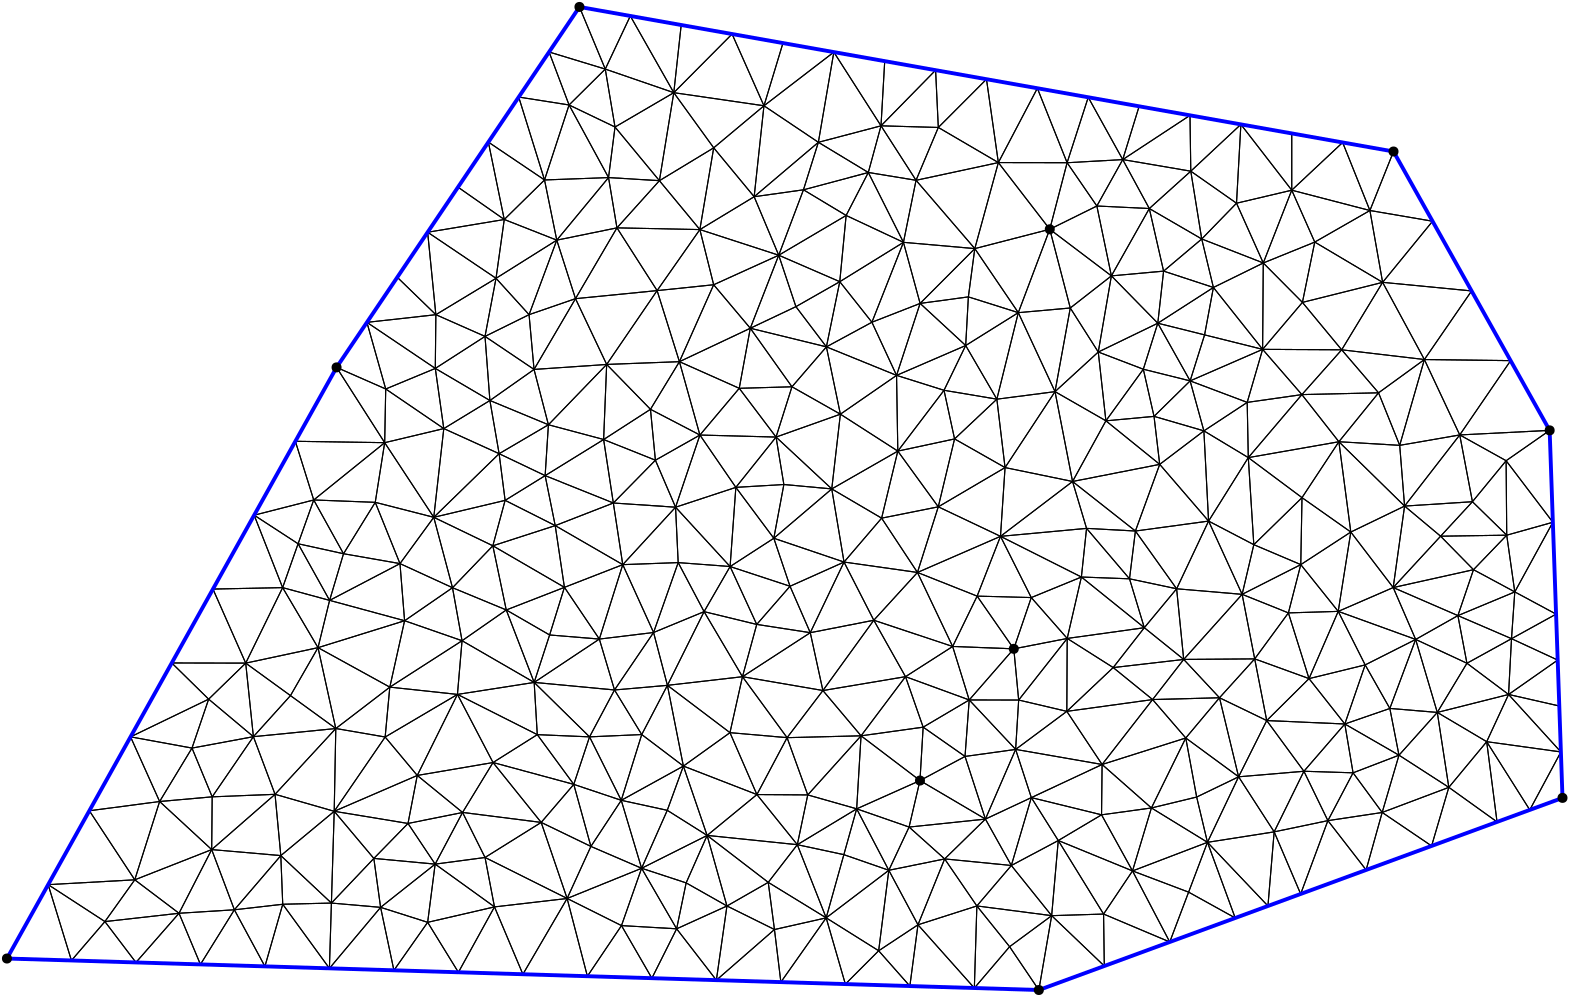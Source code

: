 <?xml version="1.0"?>
<!DOCTYPE ipe SYSTEM "ipe.dtd">
<ipe version="70218" creator="Ipe 7.2.29">
<info created="D:20221020151441" modified="D:20250525150612"/>
<ipestyle name="basic">
<symbol name="mark/disk(sx)" transformations="translations">
<path fill="sym-stroke">
0.6 0 0 0.6 0 0 e
</path>
</symbol>
<anglesize name="22.5 deg" value="22.5"/>
<anglesize name="30 deg" value="30"/>
<anglesize name="45 deg" value="45"/>
<anglesize name="60 deg" value="60"/>
<anglesize name="90 deg" value="90"/>
<arrowsize name="large" value="10"/>
<arrowsize name="small" value="5"/>
<arrowsize name="tiny" value="3"/>
<color name="blue" value="0 0 1"/>
<color name="gray" value="0.745"/>
<color name="green" value="0 1 0"/>
<color name="pink" value="1 0.753 0.796"/>
<color name="red" value="1 0 0"/>
<gridsize name="16 pts (~6 mm)" value="16"/>
<gridsize name="32 pts (~12 mm)" value="32"/>
<gridsize name="4 pts" value="4"/>
<gridsize name="8 pts (~3 mm)" value="8"/>
<opacity name="10%" value="0.1"/>
<opacity name="25%" value="0.25"/>
<opacity name="50%" value="0.5"/>
<opacity name="75%" value="0.75"/>
<pen name="fat" value="1.4"/>
<pen name="heavier" value="0.8"/>
<pen name="ultrafat" value="2"/>
<symbolsize name="large" value="5"/>
<symbolsize name="small" value="2"/>
<symbolsize name="tiny" value="1.1"/>
<textsize name="huge" value="\huge"/>
<textsize name="large" value="\large"/>
<textsize name="small" value="\small"/>
<textsize name="tiny" value="	iny"/>
<tiling name="falling" angle="-60" step="4" width="1"/>
<tiling name="rising" angle="30" step="4" width="1"/>
</ipestyle>
<page>
<layer name="hull"/>
<layer name="constraints"/>
<layer name="triangulation"/>
<layer name="obtuse"/>
<layer name="blub"/>
<layer name="problems"/>
<view layers="hull constraints triangulation obtuse blub" active="triangulation"/>
<path layer="triangulation" stroke="black">
167.453 296.367 m
170.155 317.318 l
</path>
<path stroke="black">
170.155 317.318 m
150.514 301.757 l
</path>
<path stroke="black">
150.514 301.757 m
167.453 296.367 l
</path>
<path stroke="black">
265.468 471.79 m
292.879 471.062 l
</path>
<path stroke="black">
292.879 471.062 m
279.63 488.61 l
</path>
<path stroke="black">
279.63 488.61 m
265.468 471.79 l
</path>
<path stroke="black">
373.676 435.322 m
343.781 422.319 l
</path>
<path stroke="black">
343.781 422.319 m
365.264 413.797 l
</path>
<path stroke="black">
365.264 413.797 m
373.676 435.322 l
</path>
<path stroke="black">
247.666 481.052 m
230.804 470.174 l
</path>
<path stroke="black">
230.804 470.174 m
249.443 462.729 l
</path>
<path stroke="black">
249.443 462.729 m
247.666 481.052 l
</path>
<path stroke="black">
440.376 362.728 m
452.518 377.209 l
</path>
<path stroke="black">
452.518 377.209 m
428.435 376.565 l
</path>
<path stroke="black">
428.435 376.565 m
440.376 362.728 l
</path>
<path stroke="black">
365.264 413.797 m
378.462 394.825 l
</path>
<path stroke="black">
378.462 394.825 m
384.757 413.281 l
</path>
<path stroke="black">
384.757 413.281 m
365.264 413.797 l
</path>
<path stroke="black">
425.095 495.481 m
411.623 476.907 l
</path>
<path stroke="black">
411.623 476.907 m
428.949 478.512 l
</path>
<path stroke="black">
428.949 478.512 m
425.095 495.481 l
</path>
<path stroke="black">
213.939 541.95 m
235.602 546.377 l
</path>
<path stroke="black">
235.602 546.377 m
232.572 564.476 l
</path>
<path stroke="black">
232.572 564.476 m
213.939 541.95 l
</path>
<path stroke="black">
351.279 445.948 m
336.711 466.007 l
</path>
<path stroke="black">
336.711 466.007 m
330.879 441.868 l
</path>
<path stroke="black">
330.879 441.868 m
351.279 445.948 l
</path>
<path stroke="black">
499.791 436.872 m
481.777 425.142 l
</path>
<path stroke="black">
481.777 425.142 m
495.259 408.305 l
</path>
<path stroke="black">
495.259 408.305 m
499.791 436.872 l
</path>
<path stroke="black">
284.994 557.584 m
308.111 577.178 l
</path>
<path stroke="black">
308.111 577.178 m
288.525 590.319 l
</path>
<path stroke="black">
288.525 590.319 m
284.994 557.584 l
</path>
<path stroke="black">
278.407 452.952 m
292.068 434.63 l
</path>
<path stroke="black">
292.068 434.63 m
295.691 453.978 l
</path>
<path stroke="black">
295.691 453.978 m
278.407 452.952 l
</path>
<path stroke="black">
248.787 400.709 m
229.263 398.34 l
</path>
<path stroke="black">
229.263 398.34 m
234.721 380.014 l
</path>
<path stroke="black">
234.721 380.014 m
248.787 400.709 l
</path>
<path stroke="black">
224.959 276.959 m
248.177 276.25 l
</path>
<path stroke="black">
248.177 276.25 m
237.233 295.187 l
</path>
<path stroke="black">
237.233 295.187 m
224.959 276.959 l
</path>
<path stroke="black">
296.848 362.843 m
323.476 363.513 l
</path>
<path stroke="black">
323.476 363.513 m
309.743 379.813 l
</path>
<path stroke="black">
309.743 379.813 m
296.848 362.843 l
</path>
<path stroke="black">
397.693 398.567 m
414.243 388.082 l
</path>
<path stroke="black">
414.243 388.082 m
425.452 402.431 l
</path>
<path stroke="black">
425.452 402.431 m
397.693 398.567 l
</path>
<path stroke="black">
441.942 491.282 m
425.095 495.481 l
</path>
<path stroke="black">
425.095 495.481 m
428.949 478.512 l
</path>
<path stroke="black">
428.949 478.512 m
441.942 491.282 l
</path>
<path stroke="black">
411.623 476.907 m
408.876 501.676 l
</path>
<path stroke="black">
408.876 501.676 m
393.307 487.413 l
</path>
<path stroke="black">
393.307 487.413 m
411.623 476.907 l
</path>
<path stroke="black">
188.103 507.3 m
205.756 495.406 l
</path>
<path stroke="black">
205.756 495.406 m
203.961 515.126 l
</path>
<path stroke="black">
203.961 515.126 m
188.103 507.3 l
</path>
<path stroke="black">
258.09 498.2 m
250.06 523.789 l
</path>
<path stroke="black">
250.06 523.789 m
231.901 497.208 l
</path>
<path stroke="black">
231.901 497.208 m
258.09 498.2 l
</path>
<path stroke="black">
229.263 398.34 m
216.692 416.961 l
</path>
<path stroke="black">
216.692 416.961 m
211.362 399.81 l
</path>
<path stroke="black">
211.362 399.81 m
229.263 398.34 l
</path>
<path stroke="black">
230.804 470.174 m
210.928 475.491 l
</path>
<path stroke="black">
210.928 475.491 m
209.751 457.175 l
</path>
<path stroke="black">
209.751 457.175 m
230.804 470.174 l
</path>
<path stroke="black">
439.633 391.01 m
414.243 388.082 l
</path>
<path stroke="black">
414.243 388.082 m
428.435 376.565 l
</path>
<path stroke="black">
428.435 376.565 m
439.633 391.01 l
</path>
<path stroke="black">
368.249 333.534 m
377.581 316.826 l
</path>
<path stroke="black">
377.581 316.826 m
384.775 341.267 l
</path>
<path stroke="black">
384.775 341.267 m
368.249 333.534 l
</path>
<path stroke="black">
377.581 316.826 m
394.476 325.814 l
</path>
<path stroke="black">
394.476 325.814 m
384.775 341.267 l
</path>
<path stroke="black">
384.775 341.267 m
377.581 316.826 l
</path>
<path stroke="black">
459.395 348.757 m
440.376 362.728 l
</path>
<path stroke="black">
440.376 362.728 m
444.299 341.474 l
</path>
<path stroke="black">
444.299 341.474 m
459.395 348.757 l
</path>
<path stroke="black">
280.786 384.789 m
253.769 381.683 l
</path>
<path stroke="black">
253.769 381.683 m
276.288 364.646 l
</path>
<path stroke="black">
276.288 364.646 m
280.786 384.789 l
</path>
<path stroke="black">
310.923 297.976 m
300.533 324.313 l
</path>
<path stroke="black">
300.533 324.313 m
290.066 310.758 l
</path>
<path stroke="black">
290.066 310.758 m
310.923 297.976 l
</path>
<path stroke="black">
404.659 438.191 m
402.801 420.674 l
</path>
<path stroke="black">
402.801 420.674 m
420.123 420.031 l
</path>
<path stroke="black">
420.123 420.031 m
404.659 438.191 l
</path>
<path stroke="black">
399.617 455.069 m
430.997 461.233 l
</path>
<path stroke="black">
430.997 461.233 m
411.623 476.907 l
</path>
<path stroke="black">
411.623 476.907 m
399.617 455.069 l
</path>
<path stroke="black">
115.245 416.859 m
127.985 395.248 l
</path>
<path stroke="black">
127.985 395.248 m
132.156 412.267 l
</path>
<path stroke="black">
132.156 412.267 m
115.245 416.859 l
</path>
<path stroke="black">
169.656 442.172 m
151.986 469.043 l
</path>
<path stroke="black">
151.986 469.043 m
148.589 447.564 l
</path>
<path stroke="black">
148.589 447.564 m
169.656 442.172 l
</path>
<path stroke="black">
134.385 366.136 m
127.985 395.248 l
</path>
<path stroke="black">
127.985 395.248 m
118.067 377.982 l
</path>
<path stroke="black">
118.067 377.982 m
134.385 366.136 l
</path>
<path stroke="black">
468.041 502.638 m
450.325 524.914 l
</path>
<path stroke="black">
450.325 524.914 m
447.149 507.845 l
</path>
<path stroke="black">
447.149 507.845 m
468.041 502.638 l
</path>
<path stroke="black">
539.006 471.83 m
526.276 498.97 l
</path>
<path stroke="black">
526.276 498.97 m
517.393 468.081 l
</path>
<path stroke="black">
517.393 468.081 m
539.006 471.83 l
</path>
<path stroke="black">
543.956 423.314 m
538.339 406.785 l
</path>
<path stroke="black">
538.339 406.785 m
558.822 415.315 l
</path>
<path stroke="black">
558.822 415.315 m
543.956 423.314 l
</path>
<path stroke="black">
253.769 381.683 m
248.787 400.709 l
</path>
<path stroke="black">
248.787 400.709 m
234.721 380.014 l
</path>
<path stroke="black">
234.721 380.014 m
253.769 381.683 l
</path>
<path stroke="black">
180.02 335.92 m
170.155 317.318 l
</path>
<path stroke="black">
170.155 317.318 m
188.108 319.714 l
</path>
<path stroke="black">
188.108 319.714 m
180.02 335.92 l
</path>
<path stroke="black">
82.6169 359.094 m
104.724 363.202 l
</path>
<path stroke="black">
104.724 363.202 m
88.6133 376.707 l
</path>
<path stroke="black">
88.6133 376.707 m
82.6169 359.094 l
</path>
<path stroke="black">
85.653 281.209 m
108.871 280.501 l
</path>
<path stroke="black">
108.871 280.501 m
97.8728 300.88 l
</path>
<path stroke="black">
97.8728 300.88 m
85.653 281.209 l
</path>
<path stroke="black">
200.238 593.462 m
209.529 563.617 l
</path>
<path stroke="black">
209.529 563.617 m
218.363 590.612 l
</path>
<path stroke="black">
218.363 590.612 m
200.238 593.462 l
</path>
<path stroke="black">
482.177 486.346 m
495.495 469.379 l
</path>
<path stroke="black">
495.495 469.379 m
509.776 486.993 l
</path>
<path stroke="black">
509.776 486.993 m
482.177 486.346 l
</path>
<path stroke="black">
421.203 314.87 m
428.007 337.538 l
</path>
<path stroke="black">
428.007 337.538 m
410.055 335.069 l
</path>
<path stroke="black">
410.055 335.069 m
421.203 314.87 l
</path>
<path stroke="black">
127.985 395.248 m
134.385 366.136 l
</path>
<path stroke="black">
134.385 366.136 m
153.829 381.03 l
</path>
<path stroke="black">
153.829 381.03 m
127.985 395.248 l
</path>
<path stroke="black">
178.181 378.42 m
163.714 349.242 l
</path>
<path stroke="black">
163.714 349.242 m
190.985 353.896 l
</path>
<path stroke="black">
190.985 353.896 m
178.181 378.42 l
</path>
<path stroke="black">
201.741 277.667 m
224.959 276.959 l
</path>
<path stroke="black">
224.959 276.959 m
217.664 304.955 l
</path>
<path stroke="black">
217.664 304.955 m
201.741 277.667 l
</path>
<path stroke="black">
217.664 304.955 m
224.959 276.959 l
</path>
<path stroke="black">
224.959 276.959 m
237.233 295.187 l
</path>
<path stroke="black">
237.233 295.187 m
217.664 304.955 l
</path>
<path stroke="black">
205.801 382.732 m
178.181 378.42 l
</path>
<path stroke="black">
178.181 378.42 m
206.921 363.932 l
</path>
<path stroke="black">
206.921 363.932 m
205.801 382.732 l
</path>
<path stroke="black">
195.752 408.818 m
216.692 416.961 l
</path>
<path stroke="black">
216.692 416.961 m
190.918 431.922 l
</path>
<path stroke="black">
190.918 431.922 m
195.752 408.818 l
</path>
<path stroke="black">
437.082 416.44 m
439.633 391.01 l
</path>
<path stroke="black">
439.633 391.01 m
460.666 414.44 l
</path>
<path stroke="black">
460.666 414.44 m
437.082 416.44 l
</path>
<path stroke="black">
448.59 440.813 m
430.997 461.233 l
</path>
<path stroke="black">
430.997 461.233 m
422.248 437.235 l
</path>
<path stroke="black">
422.248 437.235 m
448.59 440.813 l
</path>
<path stroke="black">
448.185 325.17 m
459.395 348.757 l
</path>
<path stroke="black">
459.395 348.757 m
444.299 341.474 l
</path>
<path stroke="black">
444.299 341.474 m
448.185 325.17 l
</path>
<path stroke="black">
430.302 512.044 m
450.325 524.914 l
</path>
<path stroke="black">
450.325 524.914 m
432.394 530.799 l
</path>
<path stroke="black">
432.394 530.799 m
430.302 512.044 l
</path>
<path stroke="black">
411.623 476.907 m
430.997 461.233 l
</path>
<path stroke="black">
430.997 461.233 m
428.949 478.512 l
</path>
<path stroke="black">
428.949 478.512 m
411.623 476.907 l
</path>
<path stroke="black">
427.25 553.327 m
413.6 529.089 l
</path>
<path stroke="black">
413.6 529.089 m
432.394 530.799 l
</path>
<path stroke="black">
432.394 530.799 m
427.25 553.327 l
</path>
<path stroke="black">
391.415 545.87 m
372.908 569.874 l
</path>
<path stroke="black">
372.908 569.874 m
364.427 538.905 l
</path>
<path stroke="black">
364.427 538.905 m
391.415 545.87 l
</path>
<path stroke="black">
336.259 493.266 m
311.003 503.532 l
</path>
<path stroke="black">
311.003 503.532 m
316.036 479.297 l
</path>
<path stroke="black">
316.036 479.297 m
336.259 493.266 l
</path>
<path stroke="black">
283.602 510.235 m
258.09 498.2 l
</path>
<path stroke="black">
258.09 498.2 m
279.63 488.61 l
</path>
<path stroke="black">
279.63 488.61 m
283.602 510.235 l
</path>
<path stroke="black">
284.994 557.584 m
293.841 536.521 l
</path>
<path stroke="black">
293.841 536.521 m
302.745 560.075 l
</path>
<path stroke="black">
302.745 560.075 m
284.994 557.584 l
</path>
<path stroke="black">
330.661 583.108 m
308.111 577.178 l
</path>
<path stroke="black">
308.111 577.178 m
326.093 566.308 l
</path>
<path stroke="black">
326.093 566.308 m
330.661 583.108 l
</path>
<path stroke="black">
217.664 304.955 m
244.476 315.824 l
</path>
<path stroke="black">
244.476 315.824 m
226.22 323.687 l
</path>
<path stroke="black">
226.22 323.687 m
217.664 304.955 l
</path>
<path stroke="black">
336.711 466.007 m
351.279 445.948 l
</path>
<path stroke="black">
351.279 445.948 m
357.144 470.388 l
</path>
<path stroke="black">
357.144 470.388 m
336.711 466.007 l
</path>
<path stroke="black">
408.876 501.676 m
411.623 476.907 l
</path>
<path stroke="black">
411.623 476.907 m
425.095 495.481 l
</path>
<path stroke="black">
425.095 495.481 m
408.876 501.676 l
</path>
<path stroke="black">
308.111 577.178 m
284.994 557.584 l
</path>
<path stroke="black">
284.994 557.584 m
302.745 560.075 l
</path>
<path stroke="black">
302.745 560.075 m
308.111 577.178 l
</path>
<path stroke="black">
288.525 590.319 m
308.111 577.178 l
</path>
<path stroke="black">
308.111 577.178 m
313.681 609.639 l
</path>
<path stroke="black">
313.681 609.639 m
288.525 590.319 l
</path>
<path stroke="black">
333.469 315.101 m
353.575 319.192 l
</path>
<path stroke="black">
353.575 319.192 m
340.771 330.666 l
</path>
<path stroke="black">
340.771 330.666 m
333.469 315.101 l
</path>
<path stroke="black">
343.97 295.479 m
333.469 315.101 l
</path>
<path stroke="black">
333.469 315.101 m
329.816 286.13 l
</path>
<path stroke="black">
329.816 286.13 m
343.97 295.479 l
</path>
<path stroke="black">
97.8728 300.88 m
89.708 322.55 l
</path>
<path stroke="black">
89.708 322.55 m
77.9425 299.63 l
</path>
<path stroke="black">
77.9425 299.63 m
97.8728 300.88 l
</path>
<path stroke="black">
343.276 563.498 m
330.661 583.108 l
</path>
<path stroke="black">
330.661 583.108 m
326.093 566.308 l
</path>
<path stroke="black">
326.093 566.308 m
343.276 563.498 l
</path>
<path stroke="black">
213.378 439.183 m
234.3 447.32 l
</path>
<path stroke="black">
234.3 447.32 m
209.751 457.175 l
</path>
<path stroke="black">
209.751 457.175 m
213.378 439.183 l
</path>
<path stroke="black">
216.692 416.961 m
213.378 439.183 l
</path>
<path stroke="black">
213.378 439.183 m
190.918 431.922 l
</path>
<path stroke="black">
190.918 431.922 m
216.692 416.961 l
</path>
<path stroke="black">
517.133 356.536 m
535.077 344.957 l
</path>
<path stroke="black">
535.077 344.957 m
530.924 371.933 l
</path>
<path stroke="black">
530.924 371.933 m
517.133 356.536 l
</path>
<path stroke="black">
543.574 447.785 m
519.15 446.215 l
</path>
<path stroke="black">
519.15 446.215 m
532.11 435.368 l
</path>
<path stroke="black">
532.11 435.368 m
543.574 447.785 l
</path>
<path stroke="black">
482.177 486.346 m
468.041 502.638 l
</path>
<path stroke="black">
468.041 502.638 m
462.491 483.544 l
</path>
<path stroke="black">
462.491 483.544 m
482.177 486.346 l
</path>
<path stroke="black">
530.924 371.933 m
548.708 361.397 l
</path>
<path stroke="black">
548.708 361.397 m
556.579 378.394 l
</path>
<path stroke="black">
556.579 378.394 m
530.924 371.933 l
</path>
<path stroke="black">
296.848 362.843 m
280.786 384.789 l
</path>
<path stroke="black">
280.786 384.789 m
276.288 364.646 l
</path>
<path stroke="black">
276.288 364.646 m
296.848 362.843 l
</path>
<path stroke="black">
280.786 384.789 m
305.2 400.637 l
</path>
<path stroke="black">
305.2 400.637 m
285.921 403.606 l
</path>
<path stroke="black">
285.921 403.606 m
280.786 384.789 l
</path>
<path stroke="black">
430.997 461.233 m
399.617 455.069 l
</path>
<path stroke="black">
399.617 455.069 m
422.248 437.235 l
</path>
<path stroke="black">
422.248 437.235 m
430.997 461.233 l
</path>
<path stroke="black">
422.248 437.235 m
399.617 455.069 l
</path>
<path stroke="black">
399.617 455.069 m
404.659 438.191 l
</path>
<path stroke="black">
404.659 438.191 m
422.248 437.235 l
</path>
<path stroke="black">
486.809 541.254 m
511.244 526.759 l
</path>
<path stroke="black">
511.244 526.759 m
506.666 552.618 l
</path>
<path stroke="black">
506.666 552.618 m
486.809 541.254 l
</path>
<path stroke="black">
372.366 484.706 m
380.089 515.849 l
</path>
<path stroke="black">
380.089 515.849 m
361.144 504.018 l
</path>
<path stroke="black">
361.144 504.018 m
372.366 484.706 l
</path>
<path stroke="black">
336.711 466.007 m
336.259 493.266 l
</path>
<path stroke="black">
336.259 493.266 m
316.036 479.297 l
</path>
<path stroke="black">
316.036 479.297 m
336.711 466.007 l
</path>
<path stroke="black">
539.006 471.83 m
557.322 498.568 l
</path>
<path stroke="black">
557.322 498.568 m
526.276 498.97 l
</path>
<path stroke="black">
526.276 498.97 m
539.006 471.83 l
</path>
<path stroke="black">
571.374 473.47 m
557.322 498.568 l
</path>
<path stroke="black">
557.322 498.568 m
539.006 471.83 l
</path>
<path stroke="black">
539.006 471.83 m
571.374 473.47 l
</path>
<path stroke="black">
496.504 502.471 m
468.041 502.638 l
</path>
<path stroke="black">
468.041 502.638 m
482.177 486.346 l
</path>
<path stroke="black">
482.177 486.346 m
496.504 502.471 l
</path>
<path stroke="black">
104.724 363.202 m
82.6169 359.094 l
</path>
<path stroke="black">
82.6169 359.094 m
89.8852 341.544 l
</path>
<path stroke="black">
89.8852 341.544 m
104.724 363.202 l
</path>
<path stroke="black">
132.806 303.297 m
133.814 336.335 l
</path>
<path stroke="black">
133.814 336.335 m
114.591 320.387 l
</path>
<path stroke="black">
114.591 320.387 m
132.806 303.297 l
</path>
<path stroke="black">
205.756 495.406 m
189.862 484.221 l
</path>
<path stroke="black">
189.862 484.221 m
210.928 475.491 l
</path>
<path stroke="black">
210.928 475.491 m
205.756 495.406 l
</path>
<path stroke="black">
275.203 302.25 m
268.063 327.651 l
</path>
<path stroke="black">
268.063 327.651 m
260.512 310.559 l
</path>
<path stroke="black">
260.512 310.559 m
275.203 302.25 l
</path>
<path stroke="black">
208.323 332.337 m
180.02 335.92 l
</path>
<path stroke="black">
180.02 335.92 m
188.108 319.714 l
</path>
<path stroke="black">
188.108 319.714 m
208.323 332.337 l
</path>
<path stroke="black">
339.48 384.805 m
328.065 405.117 l
</path>
<path stroke="black">
328.065 405.117 m
309.743 379.813 l
</path>
<path stroke="black">
309.743 379.813 m
339.48 384.805 l
</path>
<path stroke="black">
266.967 408.212 m
253.769 381.683 l
</path>
<path stroke="black">
253.769 381.683 m
280.786 384.789 l
</path>
<path stroke="black">
280.786 384.789 m
266.967 408.212 l
</path>
<path stroke="black">
292.879 471.062 m
278.407 452.952 l
</path>
<path stroke="black">
278.407 452.952 m
295.691 453.978 l
</path>
<path stroke="black">
295.691 453.978 m
292.879 471.062 l
</path>
<path stroke="black">
248.787 400.709 m
266.967 408.212 l
</path>
<path stroke="black">
266.967 408.212 m
257.646 425.867 l
</path>
<path stroke="black">
257.646 425.867 m
248.787 400.709 l
</path>
<path stroke="black">
191.513 301.925 m
170.155 317.318 l
</path>
<path stroke="black">
170.155 317.318 m
167.453 296.367 l
</path>
<path stroke="black">
167.453 296.367 m
191.513 301.925 l
</path>
<path stroke="black">
133.814 336.335 m
132.806 303.297 l
</path>
<path stroke="black">
132.806 303.297 m
148.08 319.365 l
</path>
<path stroke="black">
148.08 319.365 m
133.814 336.335 l
</path>
<path stroke="black">
323.476 363.513 m
339.48 384.805 l
</path>
<path stroke="black">
339.48 384.805 m
309.743 379.813 l
</path>
<path stroke="black">
309.743 379.813 m
323.476 363.513 l
</path>
<path stroke="black">
362.414 376.419 m
339.48 384.805 l
</path>
<path stroke="black">
339.48 384.805 m
345.834 366.628 l
</path>
<path stroke="black">
345.834 366.628 m
362.414 376.419 l
</path>
<path stroke="black">
472.197 328.934 m
482.909 350.752 l
</path>
<path stroke="black">
482.909 350.752 m
459.395 348.757 l
</path>
<path stroke="black">
459.395 348.757 m
472.197 328.934 l
</path>
<path stroke="black">
495.259 408.305 m
504.962 389.041 l
</path>
<path stroke="black">
504.962 389.041 m
523.135 398.207 l
</path>
<path stroke="black">
523.135 398.207 m
495.259 408.305 l
</path>
<path stroke="black">
353.575 319.192 m
365.167 302.262 l
</path>
<path stroke="black">
365.167 302.262 m
377.581 316.826 l
</path>
<path stroke="black">
377.581 316.826 m
353.575 319.192 l
</path>
<path stroke="black">
353.575 319.192 m
368.249 333.534 l
</path>
<path stroke="black">
368.249 333.534 m
340.771 330.666 l
</path>
<path stroke="black">
340.771 330.666 m
353.575 319.192 l
</path>
<path stroke="black">
231.395 603.527 m
211.167 609.683 l
</path>
<path stroke="black">
211.167 609.683 m
218.363 590.612 l
</path>
<path stroke="black">
218.363 590.612 m
231.395 603.527 l
</path>
<path stroke="black">
372.908 569.874 m
343.276 563.498 l
</path>
<path stroke="black">
343.276 563.498 m
364.427 538.905 l
</path>
<path stroke="black">
364.427 538.905 m
372.908 569.874 l
</path>
<path stroke="black">
427.25 553.327 m
432.394 530.799 l
</path>
<path stroke="black">
432.394 530.799 m
446.123 542.373 l
</path>
<path stroke="black">
446.123 542.373 m
427.25 553.327 l
</path>
<path stroke="black">
270.432 575.188 m
284.994 557.584 l
</path>
<path stroke="black">
284.994 557.584 m
288.525 590.319 l
</path>
<path stroke="black">
288.525 590.319 m
270.432 575.188 l
</path>
<path stroke="black">
458.177 297.936 m
448.185 325.17 l
</path>
<path stroke="black">
448.185 325.17 m
441.399 307.23 l
</path>
<path stroke="black">
441.399 307.23 m
458.177 297.936 l
</path>
<path stroke="black">
211.167 609.683 m
200.238 593.462 l
</path>
<path stroke="black">
200.238 593.462 m
218.363 590.612 l
</path>
<path stroke="black">
218.363 590.612 m
211.167 609.683 l
</path>
<path stroke="black">
270.432 575.188 m
256.064 595.039 l
</path>
<path stroke="black">
256.064 595.039 m
250.888 563.356 l
</path>
<path stroke="black">
250.888 563.356 m
270.432 575.188 l
</path>
<path stroke="black">
312.933 452.391 m
292.068 434.63 l
</path>
<path stroke="black">
292.068 434.63 m
317.351 426.064 l
</path>
<path stroke="black">
317.351 426.064 m
312.933 452.391 l
</path>
<path stroke="black">
292.879 471.062 m
265.468 471.79 l
</path>
<path stroke="black">
265.468 471.79 m
278.407 452.952 l
</path>
<path stroke="black">
278.407 452.952 m
292.879 471.062 l
</path>
<path stroke="black">
543.956 423.314 m
515.048 416.886 l
</path>
<path stroke="black">
515.048 416.886 m
538.339 406.785 l
</path>
<path stroke="black">
538.339 406.785 m
543.956 423.314 l
</path>
<path stroke="black">
515.048 416.886 m
523.135 398.207 l
</path>
<path stroke="black">
523.135 398.207 m
538.339 406.785 l
</path>
<path stroke="black">
538.339 406.785 m
515.048 416.886 l
</path>
<path stroke="black">
258.09 498.2 m
265.468 471.79 l
</path>
<path stroke="black">
265.468 471.79 m
279.63 488.61 l
</path>
<path stroke="black">
279.63 488.61 m
258.09 498.2 l
</path>
<path stroke="black">
220.679 520.891 m
205.756 495.406 l
</path>
<path stroke="black">
205.756 495.406 m
231.901 497.208 l
</path>
<path stroke="black">
231.901 497.208 m
220.679 520.891 l
</path>
<path stroke="black">
188.103 507.3 m
192.067 528.213 l
</path>
<path stroke="black">
192.067 528.213 m
170.408 515.115 l
</path>
<path stroke="black">
170.408 515.115 m
188.103 507.3 l
</path>
<path stroke="black">
265.45 545.752 m
235.602 546.377 l
</path>
<path stroke="black">
235.602 546.377 m
250.06 523.789 l
</path>
<path stroke="black">
250.06 523.789 m
265.45 545.752 l
</path>
<path stroke="black">
379.128 358.616 m
362.414 376.419 l
</path>
<path stroke="black">
362.414 376.419 m
360.908 356.087 l
</path>
<path stroke="black">
360.908 356.087 m
379.128 358.616 l
</path>
<path stroke="black">
362.414 376.419 m
345.834 366.628 l
</path>
<path stroke="black">
345.834 366.628 m
360.908 356.087 l
</path>
<path stroke="black">
360.908 356.087 m
362.414 376.419 l
</path>
<path stroke="black">
315.817 526.995 m
311.003 503.532 l
</path>
<path stroke="black">
311.003 503.532 m
327.388 512.396 l
</path>
<path stroke="black">
327.388 512.396 m
315.817 526.995 l
</path>
<path stroke="black">
318.107 550.837 m
293.841 536.521 l
</path>
<path stroke="black">
293.841 536.521 m
315.817 526.995 l
</path>
<path stroke="black">
315.817 526.995 m
318.107 550.837 l
</path>
<path stroke="black">
190.918 431.922 m
169.656 442.172 l
</path>
<path stroke="black">
169.656 442.172 m
176.397 416.826 l
</path>
<path stroke="black">
176.397 416.826 m
190.918 431.922 l
</path>
<path stroke="black">
195.752 408.818 m
190.918 431.922 l
</path>
<path stroke="black">
190.918 431.922 m
176.397 416.826 l
</path>
<path stroke="black">
176.397 416.826 m
195.752 408.818 l
</path>
<path stroke="black">
414.243 388.082 m
397.553 372.316 l
</path>
<path stroke="black">
397.553 372.316 m
428.435 376.565 l
</path>
<path stroke="black">
428.435 376.565 m
414.243 388.082 l
</path>
<path stroke="black">
379.128 358.616 m
410.254 353.189 l
</path>
<path stroke="black">
410.254 353.189 m
397.553 372.316 l
</path>
<path stroke="black">
397.553 372.316 m
379.128 358.616 l
</path>
<path stroke="black">
511.082 335.92 m
517.133 356.536 l
</path>
<path stroke="black">
517.133 356.536 m
500.604 350.191 l
</path>
<path stroke="black">
500.604 350.191 m
511.082 335.92 l
</path>
<path stroke="black">
505.306 315.226 m
528.871 323.871 l
</path>
<path stroke="black">
528.871 323.871 m
511.082 335.92 l
</path>
<path stroke="black">
511.082 335.92 m
505.306 315.226 l
</path>
<path stroke="black">
208.323 332.337 m
226.22 323.687 l
</path>
<path stroke="black">
226.22 323.687 m
220.058 346.024 l
</path>
<path stroke="black">
220.058 346.024 m
208.323 332.337 l
</path>
<path stroke="black">
234.721 380.014 m
225.737 363.135 l
</path>
<path stroke="black">
225.737 363.135 m
244.525 363.966 l
</path>
<path stroke="black">
244.525 363.966 m
234.721 380.014 l
</path>
<path stroke="black">
402.801 420.674 m
373.676 435.322 l
</path>
<path stroke="black">
373.676 435.322 m
384.757 413.281 l
</path>
<path stroke="black">
384.757 413.281 m
402.801 420.674 l
</path>
<path stroke="black">
373.676 435.322 m
365.264 413.797 l
</path>
<path stroke="black">
365.264 413.797 m
384.757 413.281 l
</path>
<path stroke="black">
384.757 413.281 m
373.676 435.322 l
</path>
<path stroke="black">
368.249 333.534 m
353.575 319.192 l
</path>
<path stroke="black">
353.575 319.192 m
377.581 316.826 l
</path>
<path stroke="black">
377.581 316.826 m
368.249 333.534 l
</path>
<path stroke="black">
268.063 327.651 m
300.533 324.313 l
</path>
<path stroke="black">
300.533 324.313 m
285.982 342.362 l
</path>
<path stroke="black">
285.982 342.362 m
268.063 327.651 l
</path>
<path stroke="black">
496.504 502.471 m
482.177 486.346 l
</path>
<path stroke="black">
482.177 486.346 m
509.776 486.993 l
</path>
<path stroke="black">
509.776 486.993 m
496.504 502.471 l
</path>
<path stroke="black">
539.006 471.83 m
519.15 446.215 l
</path>
<path stroke="black">
519.15 446.215 m
543.574 447.785 l
</path>
<path stroke="black">
543.574 447.785 m
539.006 471.83 l
</path>
<path stroke="black">
557.642 398.476 m
573.687 407.316 l
</path>
<path stroke="black">
573.687 407.316 m
558.822 415.315 l
</path>
<path stroke="black">
558.822 415.315 m
557.642 398.476 l
</path>
<path stroke="black">
462.885 463.663 m
482.177 486.346 l
</path>
<path stroke="black">
482.177 486.346 m
462.491 483.544 l
</path>
<path stroke="black">
462.491 483.544 m
462.885 463.663 l
</path>
<path stroke="black">
441.942 491.282 m
468.041 502.638 l
</path>
<path stroke="black">
468.041 502.638 m
447.149 507.845 l
</path>
<path stroke="black">
447.149 507.845 m
441.942 491.282 l
</path>
<path stroke="black">
372.908 569.874 m
391.415 545.87 l
</path>
<path stroke="black">
391.415 545.87 m
397.659 569.821 l
</path>
<path stroke="black">
397.659 569.821 m
372.908 569.874 l
</path>
<path stroke="black">
60.4981 363.136 m
70.9643 339.864 l
</path>
<path stroke="black">
70.9643 339.864 m
82.6169 359.094 l
</path>
<path stroke="black">
82.6169 359.094 m
60.4981 363.136 l
</path>
<path stroke="black">
89.708 322.55 m
114.591 320.387 l
</path>
<path stroke="black">
114.591 320.387 m
112.512 342.452 l
</path>
<path stroke="black">
112.512 342.452 m
89.708 322.55 l
</path>
<path stroke="black">
555.702 462.546 m
543.574 447.785 l
</path>
<path stroke="black">
543.574 447.785 m
555.921 435.74 l
</path>
<path stroke="black">
555.921 435.74 m
555.702 462.546 l
</path>
<path stroke="black">
539.006 471.83 m
543.574 447.785 l
</path>
<path stroke="black">
543.574 447.785 m
555.702 462.546 l
</path>
<path stroke="black">
555.702 462.546 m
539.006 471.83 l
</path>
<path stroke="black">
321.9 337.222 m
300.533 324.313 l
</path>
<path stroke="black">
300.533 324.313 m
317.285 320.722 l
</path>
<path stroke="black">
317.285 320.722 m
321.9 337.222 l
</path>
<path stroke="black">
373.676 435.322 m
375.32 460.075 l
</path>
<path stroke="black">
375.32 460.075 m
351.279 445.948 l
</path>
<path stroke="black">
351.279 445.948 m
373.676 435.322 l
</path>
<path stroke="black">
343.781 422.319 m
373.676 435.322 l
</path>
<path stroke="black">
373.676 435.322 m
351.279 445.948 l
</path>
<path stroke="black">
351.279 445.948 m
343.781 422.319 l
</path>
<path stroke="black">
127.985 395.248 m
159.152 404.937 l
</path>
<path stroke="black">
159.152 404.937 m
132.156 412.267 l
</path>
<path stroke="black">
132.156 412.267 m
127.985 395.248 l
</path>
<path stroke="black">
134.662 496.139 m
119.829 469.538 l
</path>
<path stroke="black">
119.829 469.538 m
151.986 469.043 l
</path>
<path stroke="black">
151.986 469.043 m
134.662 496.139 l
</path>
<path stroke="black">
151.986 469.043 m
126.439 448.417 l
</path>
<path stroke="black">
126.439 448.417 m
148.589 447.564 l
</path>
<path stroke="black">
148.589 447.564 m
151.986 469.043 l
</path>
<path stroke="black">
115.245 416.859 m
132.156 412.267 l
</path>
<path stroke="black">
132.156 412.267 m
120.813 432.648 l
</path>
<path stroke="black">
120.813 432.648 m
115.245 416.859 l
</path>
<path stroke="black">
159.152 404.937 m
127.985 395.248 l
</path>
<path stroke="black">
127.985 395.248 m
153.829 381.03 l
</path>
<path stroke="black">
153.829 381.03 m
159.152 404.937 l
</path>
<path stroke="black">
159.152 404.937 m
176.397 416.826 l
</path>
<path stroke="black">
176.397 416.826 m
157.492 425.504 l
</path>
<path stroke="black">
157.492 425.504 m
159.152 404.937 l
</path>
<path stroke="black">
169.656 442.172 m
193.184 465.073 l
</path>
<path stroke="black">
193.184 465.073 m
173.265 474.112 l
</path>
<path stroke="black">
173.265 474.112 m
169.656 442.172 l
</path>
<path stroke="black">
151.986 469.043 m
169.656 442.172 l
</path>
<path stroke="black">
169.656 442.172 m
173.265 474.112 l
</path>
<path stroke="black">
173.265 474.112 m
151.986 469.043 l
</path>
<path stroke="black">
151.986 469.043 m
173.265 474.112 l
</path>
<path stroke="black">
173.265 474.112 m
152.357 488.366 l
</path>
<path stroke="black">
152.357 488.366 m
151.986 469.043 l
</path>
<path stroke="black">
134.662 496.139 m
151.986 469.043 l
</path>
<path stroke="black">
151.986 469.043 m
152.357 488.366 l
</path>
<path stroke="black">
152.357 488.366 m
134.662 496.139 l
</path>
<path stroke="black">
397.659 569.821 m
391.415 545.87 l
</path>
<path stroke="black">
391.415 545.87 m
408.367 554.241 l
</path>
<path stroke="black">
408.367 554.241 m
397.659 569.821 l
</path>
<path stroke="black">
338.742 541.163 m
315.817 526.995 l
</path>
<path stroke="black">
315.817 526.995 m
327.388 512.396 l
</path>
<path stroke="black">
327.388 512.396 m
338.742 541.163 l
</path>
<path stroke="black">
437.082 416.44 m
448.59 440.813 l
</path>
<path stroke="black">
448.59 440.813 m
422.248 437.235 l
</path>
<path stroke="black">
422.248 437.235 m
437.082 416.44 l
</path>
<path stroke="black">
430.997 461.233 m
448.59 440.813 l
</path>
<path stroke="black">
448.59 440.813 m
446.899 473.291 l
</path>
<path stroke="black">
446.899 473.291 m
430.997 461.233 l
</path>
<path stroke="black">
163.714 349.242 m
178.181 378.42 l
</path>
<path stroke="black">
178.181 378.42 m
152.154 363.078 l
</path>
<path stroke="black">
152.154 363.078 m
163.714 349.242 l
</path>
<path stroke="black">
153.829 381.03 m
134.385 366.136 l
</path>
<path stroke="black">
134.385 366.136 m
152.154 363.078 l
</path>
<path stroke="black">
152.154 363.078 m
153.829 381.03 l
</path>
<path stroke="black">
394.476 325.814 m
421.203 314.87 l
</path>
<path stroke="black">
421.203 314.87 m
410.055 335.069 l
</path>
<path stroke="black">
410.055 335.069 m
394.476 325.814 l
</path>
<path stroke="black">
421.203 314.87 m
448.185 325.17 l
</path>
<path stroke="black">
448.185 325.17 m
428.007 337.538 l
</path>
<path stroke="black">
428.007 337.538 m
421.203 314.87 l
</path>
<path stroke="black">
97.8728 300.88 m
108.871 280.501 l
</path>
<path stroke="black">
108.871 280.501 m
115.285 302.875 l
</path>
<path stroke="black">
115.285 302.875 m
97.8728 300.88 l
</path>
<path stroke="black">
132.156 412.267 m
137.166 429.059 l
</path>
<path stroke="black">
137.166 429.059 m
120.813 432.648 l
</path>
<path stroke="black">
120.813 432.648 m
132.156 412.267 l
</path>
<path stroke="black">
104.996 442.938 m
90.1636 416.337 l
</path>
<path stroke="black">
90.1636 416.337 m
115.245 416.859 l
</path>
<path stroke="black">
115.245 416.859 m
104.996 442.938 l
</path>
<path stroke="black">
16 283.334 m
39.2177 282.626 l
</path>
<path stroke="black">
39.2177 282.626 m
30.8327 309.935 l
</path>
<path stroke="black">
30.8327 309.935 m
16 283.334 l
</path>
<path stroke="black">
45.6654 336.535 m
30.8327 309.935 l
</path>
<path stroke="black">
30.8327 309.935 m
62.0116 311.671 l
</path>
<path stroke="black">
62.0116 311.671 m
45.6654 336.535 l
</path>
<path stroke="black">
60.4981 363.136 m
45.6654 336.535 l
</path>
<path stroke="black">
45.6654 336.535 m
70.9643 339.864 l
</path>
<path stroke="black">
70.9643 339.864 m
60.4981 363.136 l
</path>
<path stroke="black">
552.435 332.516 m
548.708 361.397 l
</path>
<path stroke="black">
548.708 361.397 m
535.077 344.957 l
</path>
<path stroke="black">
535.077 344.957 m
552.435 332.516 l
</path>
<path stroke="black">
535.077 344.957 m
548.708 361.397 l
</path>
<path stroke="black">
548.708 361.397 m
530.924 371.933 l
</path>
<path stroke="black">
530.924 371.933 m
535.077 344.957 l
</path>
<path stroke="black">
486.809 541.254 m
478.529 559.933 l
</path>
<path stroke="black">
478.529 559.933 m
468.277 533.732 l
</path>
<path stroke="black">
468.277 533.732 m
486.809 541.254 l
</path>
<path stroke="black">
458.642 555.246 m
460.215 583.617 l
</path>
<path stroke="black">
460.215 583.617 m
442.183 566.776 l
</path>
<path stroke="black">
442.183 566.776 m
458.642 555.246 l
</path>
<path stroke="black">
519.15 446.215 m
495.495 469.379 l
</path>
<path stroke="black">
495.495 469.379 m
499.791 436.872 l
</path>
<path stroke="black">
499.791 436.872 m
519.15 446.215 l
</path>
<path stroke="black">
495.495 469.379 m
482.217 449.251 l
</path>
<path stroke="black">
482.217 449.251 m
499.791 436.872 l
</path>
<path stroke="black">
499.791 436.872 m
495.495 469.379 l
</path>
<path stroke="black">
104.724 363.202 m
134.385 366.136 l
</path>
<path stroke="black">
134.385 366.136 m
118.067 377.982 l
</path>
<path stroke="black">
118.067 377.982 m
104.724 363.202 l
</path>
<path stroke="black">
114.591 320.387 m
133.814 336.335 l
</path>
<path stroke="black">
133.814 336.335 m
112.512 342.452 l
</path>
<path stroke="black">
112.512 342.452 m
114.591 320.387 l
</path>
<path stroke="black">
557.322 498.568 m
543.27 523.665 l
</path>
<path stroke="black">
543.27 523.665 m
526.276 498.97 l
</path>
<path stroke="black">
526.276 498.97 m
557.322 498.568 l
</path>
<path stroke="black">
543.27 523.665 m
529.218 548.762 l
</path>
<path stroke="black">
529.218 548.762 m
511.244 526.759 l
</path>
<path stroke="black">
511.244 526.759 m
543.27 523.665 l
</path>
<path stroke="black">
250.06 523.789 m
258.09 498.2 l
</path>
<path stroke="black">
258.09 498.2 m
270.421 525.896 l
</path>
<path stroke="black">
270.421 525.896 m
250.06 523.789 l
</path>
<path stroke="black">
315.817 526.995 m
293.841 536.521 l
</path>
<path stroke="black">
293.841 536.521 m
300.025 518.01 l
</path>
<path stroke="black">
300.025 518.01 m
315.817 526.995 l
</path>
<path stroke="black">
209.529 563.617 m
213.939 541.95 l
</path>
<path stroke="black">
213.939 541.95 m
232.572 564.476 l
</path>
<path stroke="black">
232.572 564.476 m
209.529 563.617 l
</path>
<path stroke="black">
220.679 520.891 m
235.602 546.377 l
</path>
<path stroke="black">
235.602 546.377 m
213.939 541.95 l
</path>
<path stroke="black">
213.939 541.95 m
220.679 520.891 l
</path>
<path stroke="black">
205.756 495.406 m
220.679 520.891 l
</path>
<path stroke="black">
220.679 520.891 m
203.961 515.126 l
</path>
<path stroke="black">
203.961 515.126 m
205.756 495.406 l
</path>
<path stroke="black">
192.067 528.213 m
188.103 507.3 l
</path>
<path stroke="black">
188.103 507.3 m
203.961 515.126 l
</path>
<path stroke="black">
203.961 515.126 m
192.067 528.213 l
</path>
<path stroke="black">
482.217 449.251 m
481.777 425.142 l
</path>
<path stroke="black">
481.777 425.142 m
499.791 436.872 l
</path>
<path stroke="black">
499.791 436.872 m
482.217 449.251 l
</path>
<path stroke="black">
515.048 416.886 m
495.259 408.305 l
</path>
<path stroke="black">
495.259 408.305 m
523.135 398.207 l
</path>
<path stroke="black">
523.135 398.207 m
515.048 416.886 l
</path>
<path stroke="black">
368.631 599.881 m
372.908 569.874 l
</path>
<path stroke="black">
372.908 569.874 m
386.948 596.628 l
</path>
<path stroke="black">
386.948 596.628 m
368.631 599.881 l
</path>
<path stroke="black">
541.596 389.635 m
530.924 371.933 l
</path>
<path stroke="black">
530.924 371.933 m
556.579 378.394 l
</path>
<path stroke="black">
556.579 378.394 m
541.596 389.635 l
</path>
<path stroke="black">
170.155 317.318 m
191.513 301.925 l
</path>
<path stroke="black">
191.513 301.925 m
188.108 319.714 l
</path>
<path stroke="black">
188.108 319.714 m
170.155 317.318 l
</path>
<path stroke="black">
201.741 277.667 m
217.664 304.955 l
</path>
<path stroke="black">
217.664 304.955 m
191.513 301.925 l
</path>
<path stroke="black">
191.513 301.925 m
201.741 277.667 l
</path>
<path stroke="black">
244.476 315.824 m
217.664 304.955 l
</path>
<path stroke="black">
217.664 304.955 m
237.233 295.187 l
</path>
<path stroke="black">
237.233 295.187 m
244.476 315.824 l
</path>
<path stroke="black">
208.323 332.337 m
217.664 304.955 l
</path>
<path stroke="black">
217.664 304.955 m
226.22 323.687 l
</path>
<path stroke="black">
226.22 323.687 m
208.323 332.337 l
</path>
<path stroke="black">
62.0116 311.671 m
30.8327 309.935 l
</path>
<path stroke="black">
30.8327 309.935 m
51.2648 296.638 l
</path>
<path stroke="black">
51.2648 296.638 m
62.0116 311.671 l
</path>
<path stroke="black">
62.4354 281.917 m
77.9425 299.63 l
</path>
<path stroke="black">
77.9425 299.63 m
51.2648 296.638 l
</path>
<path stroke="black">
51.2648 296.638 m
62.4354 281.917 l
</path>
<path stroke="black">
511.244 526.759 m
529.218 548.762 l
</path>
<path stroke="black">
529.218 548.762 m
506.666 552.618 l
</path>
<path stroke="black">
506.666 552.618 m
511.244 526.759 l
</path>
<path stroke="black">
468.041 502.638 m
496.504 502.471 l
</path>
<path stroke="black">
496.504 502.471 m
482.372 519.542 l
</path>
<path stroke="black">
482.372 519.542 m
468.041 502.638 l
</path>
<path stroke="black">
318.107 550.837 m
315.817 526.995 l
</path>
<path stroke="black">
315.817 526.995 m
338.742 541.163 l
</path>
<path stroke="black">
338.742 541.163 m
318.107 550.837 l
</path>
<path stroke="black">
293.841 536.521 m
318.107 550.837 l
</path>
<path stroke="black">
318.107 550.837 m
302.745 560.075 l
</path>
<path stroke="black">
302.745 560.075 m
293.841 536.521 l
</path>
<path stroke="black">
259.518 352.615 m
253.769 381.683 l
</path>
<path stroke="black">
253.769 381.683 m
244.525 363.966 l
</path>
<path stroke="black">
244.525 363.966 m
259.518 352.615 l
</path>
<path stroke="black">
253.769 381.683 m
234.721 380.014 l
</path>
<path stroke="black">
234.721 380.014 m
244.525 363.966 l
</path>
<path stroke="black">
244.525 363.966 m
253.769 381.683 l
</path>
<path stroke="black">
292.305 293.779 m
310.923 297.976 l
</path>
<path stroke="black">
310.923 297.976 m
290.066 310.758 l
</path>
<path stroke="black">
290.066 310.758 m
292.305 293.779 l
</path>
<path stroke="black">
294.612 274.834 m
310.923 297.976 l
</path>
<path stroke="black">
310.923 297.976 m
292.305 293.779 l
</path>
<path stroke="black">
292.305 293.779 m
294.612 274.834 l
</path>
<path stroke="black">
432.394 530.799 m
450.325 524.914 l
</path>
<path stroke="black">
450.325 524.914 m
446.123 542.373 l
</path>
<path stroke="black">
446.123 542.373 m
432.394 530.799 l
</path>
<path stroke="black">
450.325 524.914 m
468.041 502.638 l
</path>
<path stroke="black">
468.041 502.638 m
468.277 533.732 l
</path>
<path stroke="black">
468.277 533.732 m
450.325 524.914 l
</path>
<path stroke="black">
178.181 378.42 m
190.985 353.896 l
</path>
<path stroke="black">
190.985 353.896 m
206.921 363.932 l
</path>
<path stroke="black">
206.921 363.932 m
178.181 378.42 l
</path>
<path stroke="black">
225.737 363.135 m
205.801 382.732 l
</path>
<path stroke="black">
205.801 382.732 m
206.921 363.932 l
</path>
<path stroke="black">
206.921 363.932 m
225.737 363.135 l
</path>
<path stroke="black">
253.769 381.683 m
266.967 408.212 l
</path>
<path stroke="black">
266.967 408.212 m
248.787 400.709 l
</path>
<path stroke="black">
248.787 400.709 m
253.769 381.683 l
</path>
<path stroke="black">
256.698 445.81 m
237.694 425.13 l
</path>
<path stroke="black">
237.694 425.13 m
257.646 425.867 l
</path>
<path stroke="black">
257.646 425.867 m
256.698 445.81 l
</path>
<path stroke="black">
413.6 529.089 m
391.415 545.87 l
</path>
<path stroke="black">
391.415 545.87 m
398.798 517.527 l
</path>
<path stroke="black">
398.798 517.527 m
413.6 529.089 l
</path>
<path stroke="black">
408.876 501.676 m
413.6 529.089 l
</path>
<path stroke="black">
413.6 529.089 m
398.798 517.527 l
</path>
<path stroke="black">
398.798 517.527 m
408.876 501.676 l
</path>
<path stroke="black">
216.692 416.961 m
195.752 408.818 l
</path>
<path stroke="black">
195.752 408.818 m
211.362 399.81 l
</path>
<path stroke="black">
211.362 399.81 m
216.692 416.961 l
</path>
<path stroke="black">
153.829 381.03 m
178.181 378.42 l
</path>
<path stroke="black">
178.181 378.42 m
179.835 397.741 l
</path>
<path stroke="black">
179.835 397.741 m
153.829 381.03 l
</path>
<path stroke="black">
351.279 445.948 m
375.32 460.075 l
</path>
<path stroke="black">
375.32 460.075 m
357.144 470.388 l
</path>
<path stroke="black">
357.144 470.388 m
351.279 445.948 l
</path>
<path stroke="black">
279.63 488.61 m
292.879 471.062 l
</path>
<path stroke="black">
292.879 471.062 m
298.604 489.16 l
</path>
<path stroke="black">
298.604 489.16 m
279.63 488.61 l
</path>
<path stroke="black">
328.065 405.117 m
305.2 400.637 l
</path>
<path stroke="black">
305.2 400.637 m
309.743 379.813 l
</path>
<path stroke="black">
309.743 379.813 m
328.065 405.117 l
</path>
<path stroke="black">
266.967 408.212 m
280.786 384.789 l
</path>
<path stroke="black">
280.786 384.789 m
285.921 403.606 l
</path>
<path stroke="black">
285.921 403.606 m
266.967 408.212 l
</path>
<path stroke="black">
379.128 358.616 m
368.249 333.534 l
</path>
<path stroke="black">
368.249 333.534 m
384.775 341.267 l
</path>
<path stroke="black">
384.775 341.267 m
379.128 358.616 l
</path>
<path stroke="black">
345.834 366.628 m
344.691 347.407 l
</path>
<path stroke="black">
344.691 347.407 m
360.908 356.087 l
</path>
<path stroke="black">
360.908 356.087 m
345.834 366.628 l
</path>
<path stroke="black">
387.483 272 m
392.097 298.762 l
</path>
<path stroke="black">
392.097 298.762 m
376.953 287.594 l
</path>
<path stroke="black">
376.953 287.594 m
387.483 272 l
</path>
<path stroke="black">
434.612 289.29 m
421.203 314.87 l
</path>
<path stroke="black">
421.203 314.87 m
410.787 299.342 l
</path>
<path stroke="black">
410.787 299.342 m
434.612 289.29 l
</path>
<path stroke="black">
411.048 280.645 m
434.612 289.29 l
</path>
<path stroke="black">
434.612 289.29 m
410.787 299.342 l
</path>
<path stroke="black">
410.787 299.342 m
411.048 280.645 l
</path>
<path stroke="black">
495.259 408.305 m
481.777 425.142 l
</path>
<path stroke="black">
481.777 425.142 m
477.321 407.759 l
</path>
<path stroke="black">
477.321 407.759 m
495.259 408.305 l
</path>
<path stroke="black">
495.495 469.379 m
462.885 463.663 l
</path>
<path stroke="black">
462.885 463.663 m
482.217 449.251 l
</path>
<path stroke="black">
482.217 449.251 m
495.495 469.379 l
</path>
<path stroke="black">
361.144 504.018 m
380.089 515.849 l
</path>
<path stroke="black">
380.089 515.849 m
362.114 521.525 l
</path>
<path stroke="black">
362.114 521.525 m
361.144 504.018 l
</path>
<path stroke="black">
380.089 515.849 m
391.415 545.87 l
</path>
<path stroke="black">
391.415 545.87 m
364.427 538.905 l
</path>
<path stroke="black">
364.427 538.905 m
380.089 515.849 l
</path>
<path stroke="black">
375.32 460.075 m
372.366 484.706 l
</path>
<path stroke="black">
372.366 484.706 m
357.144 470.388 l
</path>
<path stroke="black">
357.144 470.388 m
375.32 460.075 l
</path>
<path stroke="black">
344.738 519.176 m
361.144 504.018 l
</path>
<path stroke="black">
361.144 504.018 m
362.114 521.525 l
</path>
<path stroke="black">
362.114 521.525 m
344.738 519.176 l
</path>
<path stroke="black">
472.197 328.934 m
481.741 306.581 l
</path>
<path stroke="black">
481.741 306.581 m
491.541 332.975 l
</path>
<path stroke="black">
491.541 332.975 m
472.197 328.934 l
</path>
<path stroke="black">
258.09 498.2 m
283.602 510.235 l
</path>
<path stroke="black">
283.602 510.235 m
270.421 525.896 l
</path>
<path stroke="black">
270.421 525.896 m
258.09 498.2 l
</path>
<path stroke="black">
265.45 545.752 m
250.06 523.789 l
</path>
<path stroke="black">
250.06 523.789 m
270.421 525.896 l
</path>
<path stroke="black">
270.421 525.896 m
265.45 545.752 l
</path>
<path stroke="black">
235.602 546.377 m
220.679 520.891 l
</path>
<path stroke="black">
220.679 520.891 m
250.06 523.789 l
</path>
<path stroke="black">
250.06 523.789 m
235.602 546.377 l
</path>
<path stroke="black">
250.06 523.789 m
220.679 520.891 l
</path>
<path stroke="black">
220.679 520.891 m
231.901 497.208 l
</path>
<path stroke="black">
231.901 497.208 m
250.06 523.789 l
</path>
<path stroke="black">
285.921 403.606 m
305.2 400.637 l
</path>
<path stroke="black">
305.2 400.637 m
297.906 417.353 l
</path>
<path stroke="black">
297.906 417.353 m
285.921 403.606 l
</path>
<path stroke="black">
343.781 422.319 m
328.065 405.117 l
</path>
<path stroke="black">
328.065 405.117 m
356.453 395.671 l
</path>
<path stroke="black">
356.453 395.671 m
343.781 422.319 l
</path>
<path stroke="black">
90.1636 416.337 m
101.952 389.679 l
</path>
<path stroke="black">
101.952 389.679 m
115.245 416.859 l
</path>
<path stroke="black">
115.245 416.859 m
90.1636 416.337 l
</path>
<path stroke="black">
90.1636 416.337 m
75.3309 389.736 l
</path>
<path stroke="black">
75.3309 389.736 m
101.952 389.679 l
</path>
<path stroke="black">
101.952 389.679 m
90.1636 416.337 l
</path>
<path stroke="black">
253.769 381.683 m
259.518 352.615 l
</path>
<path stroke="black">
259.518 352.615 m
276.288 364.646 l
</path>
<path stroke="black">
276.288 364.646 m
253.769 381.683 l
</path>
<path stroke="black">
259.518 352.615 m
268.063 327.651 l
</path>
<path stroke="black">
268.063 327.651 m
285.982 342.362 l
</path>
<path stroke="black">
285.982 342.362 m
259.518 352.615 l
</path>
<path stroke="black">
256.698 445.81 m
265.468 471.79 l
</path>
<path stroke="black">
265.468 471.79 m
249.443 462.729 l
</path>
<path stroke="black">
249.443 462.729 m
256.698 445.81 l
</path>
<path stroke="black">
265.468 471.79 m
247.666 481.052 l
</path>
<path stroke="black">
247.666 481.052 m
249.443 462.729 l
</path>
<path stroke="black">
249.443 462.729 m
265.468 471.79 l
</path>
<path stroke="black">
234.3 447.32 m
230.804 470.174 l
</path>
<path stroke="black">
230.804 470.174 m
209.751 457.175 l
</path>
<path stroke="black">
209.751 457.175 m
234.3 447.32 l
</path>
<path stroke="black">
265.468 471.79 m
258.09 498.2 l
</path>
<path stroke="black">
258.09 498.2 m
247.666 481.052 l
</path>
<path stroke="black">
247.666 481.052 m
265.468 471.79 l
</path>
<path stroke="black">
543.27 523.665 m
511.244 526.759 l
</path>
<path stroke="black">
511.244 526.759 m
526.276 498.97 l
</path>
<path stroke="black">
526.276 498.97 m
543.27 523.665 l
</path>
<path stroke="black">
511.244 526.759 m
496.504 502.471 l
</path>
<path stroke="black">
496.504 502.471 m
526.276 498.97 l
</path>
<path stroke="black">
526.276 498.97 m
511.244 526.759 l
</path>
<path stroke="black">
459.395 348.757 m
469.52 368.996 l
</path>
<path stroke="black">
469.52 368.996 m
452.518 377.209 l
</path>
<path stroke="black">
452.518 377.209 m
459.395 348.757 l
</path>
<path stroke="black">
439.633 391.01 m
465.189 391.207 l
</path>
<path stroke="black">
465.189 391.207 m
460.666 414.44 l
</path>
<path stroke="black">
460.666 414.44 m
439.633 391.01 l
</path>
<path stroke="black">
237.151 340.289 m
244.476 315.824 l
</path>
<path stroke="black">
244.476 315.824 m
253.717 336.685 l
</path>
<path stroke="black">
253.717 336.685 m
237.151 340.289 l
</path>
<path stroke="black">
259.518 352.615 m
237.151 340.289 l
</path>
<path stroke="black">
237.151 340.289 m
253.717 336.685 l
</path>
<path stroke="black">
253.717 336.685 m
259.518 352.615 l
</path>
<path stroke="black">
208.323 332.337 m
190.985 353.896 l
</path>
<path stroke="black">
190.985 353.896 m
180.02 335.92 l
</path>
<path stroke="black">
180.02 335.92 m
208.323 332.337 l
</path>
<path stroke="black">
155.306 279.084 m
178.524 278.375 l
</path>
<path stroke="black">
178.524 278.375 m
167.453 296.367 l
</path>
<path stroke="black">
167.453 296.367 m
155.306 279.084 l
</path>
<path stroke="black">
178.524 278.375 m
191.513 301.925 l
</path>
<path stroke="black">
191.513 301.925 m
167.453 296.367 l
</path>
<path stroke="black">
167.453 296.367 m
178.524 278.375 l
</path>
<path stroke="black">
178.524 278.375 m
201.741 277.667 l
</path>
<path stroke="black">
201.741 277.667 m
191.513 301.925 l
</path>
<path stroke="black">
191.513 301.925 m
178.524 278.375 l
</path>
<path stroke="black">
300.533 324.313 m
321.9 337.222 l
</path>
<path stroke="black">
321.9 337.222 m
304.29 342.231 l
</path>
<path stroke="black">
304.29 342.231 m
300.533 324.313 l
</path>
<path stroke="black">
344.691 347.407 m
323.476 363.513 l
</path>
<path stroke="black">
323.476 363.513 m
321.9 337.222 l
</path>
<path stroke="black">
321.9 337.222 m
344.691 347.407 l
</path>
<path stroke="black">
392.097 298.762 m
411.048 280.645 l
</path>
<path stroke="black">
411.048 280.645 m
410.787 299.342 l
</path>
<path stroke="black">
410.787 299.342 m
392.097 298.762 l
</path>
<path stroke="black">
392.097 298.762 m
387.483 272 l
</path>
<path stroke="black">
387.483 272 m
411.048 280.645 l
</path>
<path stroke="black">
411.048 280.645 m
392.097 298.762 l
</path>
<path stroke="black">
481.741 306.581 m
472.197 328.934 l
</path>
<path stroke="black">
472.197 328.934 m
469.959 302.258 l
</path>
<path stroke="black">
469.959 302.258 m
481.741 306.581 l
</path>
<path stroke="black">
434.612 289.29 m
458.177 297.936 l
</path>
<path stroke="black">
458.177 297.936 m
441.399 307.23 l
</path>
<path stroke="black">
441.399 307.23 m
434.612 289.29 l
</path>
<path stroke="black">
45.6654 336.535 m
62.0116 311.671 l
</path>
<path stroke="black">
62.0116 311.671 m
70.9643 339.864 l
</path>
<path stroke="black">
70.9643 339.864 m
45.6654 336.535 l
</path>
<path stroke="black">
62.0116 311.671 m
89.708 322.55 l
</path>
<path stroke="black">
89.708 322.55 m
70.9643 339.864 l
</path>
<path stroke="black">
70.9643 339.864 m
62.0116 311.671 l
</path>
<path stroke="black">
333.469 315.101 m
321.9 337.222 l
</path>
<path stroke="black">
321.9 337.222 m
317.285 320.722 l
</path>
<path stroke="black">
317.285 320.722 m
333.469 315.101 l
</path>
<path stroke="black">
368.249 333.534 m
344.691 347.407 l
</path>
<path stroke="black">
344.691 347.407 m
340.771 330.666 l
</path>
<path stroke="black">
340.771 330.666 m
368.249 333.534 l
</path>
<path stroke="black">
427.25 553.327 m
417.683 570.954 l
</path>
<path stroke="black">
417.683 570.954 m
408.367 554.241 l
</path>
<path stroke="black">
408.367 554.241 m
427.25 553.327 l
</path>
<path stroke="black">
423.582 590.123 m
405.265 593.375 l
</path>
<path stroke="black">
405.265 593.375 m
417.683 570.954 l
</path>
<path stroke="black">
417.683 570.954 m
423.582 590.123 l
</path>
<path stroke="black">
373.676 435.322 m
399.617 455.069 l
</path>
<path stroke="black">
399.617 455.069 m
375.32 460.075 l
</path>
<path stroke="black">
375.32 460.075 m
373.676 435.322 l
</path>
<path stroke="black">
372.366 484.706 m
375.32 460.075 l
</path>
<path stroke="black">
375.32 460.075 m
393.307 487.413 l
</path>
<path stroke="black">
393.307 487.413 m
372.366 484.706 l
</path>
<path stroke="black">
422.248 437.235 m
404.659 438.191 l
</path>
<path stroke="black">
404.659 438.191 m
420.123 420.031 l
</path>
<path stroke="black">
420.123 420.031 m
422.248 437.235 l
</path>
<path stroke="black">
437.082 416.44 m
422.248 437.235 l
</path>
<path stroke="black">
422.248 437.235 m
420.123 420.031 l
</path>
<path stroke="black">
420.123 420.031 m
437.082 416.44 l
</path>
<path stroke="black">
85.653 281.209 m
97.8728 300.88 l
</path>
<path stroke="black">
97.8728 300.88 m
77.9425 299.63 l
</path>
<path stroke="black">
77.9425 299.63 m
85.653 281.209 l
</path>
<path stroke="black">
89.708 322.55 m
62.0116 311.671 l
</path>
<path stroke="black">
62.0116 311.671 m
77.9425 299.63 l
</path>
<path stroke="black">
77.9425 299.63 m
89.708 322.55 l
</path>
<path stroke="black">
543.574 447.785 m
532.11 435.368 l
</path>
<path stroke="black">
532.11 435.368 m
555.921 435.74 l
</path>
<path stroke="black">
555.921 435.74 m
543.574 447.785 l
</path>
<path stroke="black">
572.53 440.393 m
555.702 462.546 l
</path>
<path stroke="black">
555.702 462.546 m
555.921 435.74 l
</path>
<path stroke="black">
555.921 435.74 m
572.53 440.393 l
</path>
<path stroke="black">
292.879 471.062 m
312.933 452.391 l
</path>
<path stroke="black">
312.933 452.391 m
316.036 479.297 l
</path>
<path stroke="black">
316.036 479.297 m
292.879 471.062 l
</path>
<path stroke="black">
312.933 452.391 m
336.711 466.007 l
</path>
<path stroke="black">
336.711 466.007 m
316.036 479.297 l
</path>
<path stroke="black">
316.036 479.297 m
312.933 452.391 l
</path>
<path stroke="black">
101.952 389.679 m
127.985 395.248 l
</path>
<path stroke="black">
127.985 395.248 m
115.245 416.859 l
</path>
<path stroke="black">
115.245 416.859 m
101.952 389.679 l
</path>
<path stroke="black">
137.166 429.059 m
126.439 448.417 l
</path>
<path stroke="black">
126.439 448.417 m
120.813 432.648 l
</path>
<path stroke="black">
120.813 432.648 m
137.166 429.059 l
</path>
<path stroke="black">
317.351 426.064 m
343.781 422.319 l
</path>
<path stroke="black">
343.781 422.319 m
330.879 441.868 l
</path>
<path stroke="black">
330.879 441.868 m
317.351 426.064 l
</path>
<path stroke="black">
343.781 422.319 m
351.279 445.948 l
</path>
<path stroke="black">
351.279 445.948 m
330.879 441.868 l
</path>
<path stroke="black">
330.879 441.868 m
343.781 422.319 l
</path>
<path stroke="black">
311.003 503.532 m
315.817 526.995 l
</path>
<path stroke="black">
315.817 526.995 m
300.025 518.01 l
</path>
<path stroke="black">
300.025 518.01 m
311.003 503.532 l
</path>
<path stroke="black">
344.738 519.176 m
338.742 541.163 l
</path>
<path stroke="black">
338.742 541.163 m
327.388 512.396 l
</path>
<path stroke="black">
327.388 512.396 m
344.738 519.176 l
</path>
<path stroke="black">
375.32 460.075 m
399.617 455.069 l
</path>
<path stroke="black">
399.617 455.069 m
393.307 487.413 l
</path>
<path stroke="black">
393.307 487.413 m
375.32 460.075 l
</path>
<path stroke="black">
399.617 455.069 m
411.623 476.907 l
</path>
<path stroke="black">
411.623 476.907 m
393.307 487.413 l
</path>
<path stroke="black">
393.307 487.413 m
399.617 455.069 l
</path>
<path stroke="black">
413.6 529.089 m
430.302 512.044 l
</path>
<path stroke="black">
430.302 512.044 m
432.394 530.799 l
</path>
<path stroke="black">
432.394 530.799 m
413.6 529.089 l
</path>
<path stroke="black">
413.6 529.089 m
408.876 501.676 l
</path>
<path stroke="black">
408.876 501.676 m
430.302 512.044 l
</path>
<path stroke="black">
430.302 512.044 m
413.6 529.089 l
</path>
<path stroke="black">
384.757 413.281 m
378.462 394.825 l
</path>
<path stroke="black">
378.462 394.825 m
397.693 398.567 l
</path>
<path stroke="black">
397.693 398.567 m
384.757 413.281 l
</path>
<path stroke="black">
365.264 413.797 m
343.781 422.319 l
</path>
<path stroke="black">
343.781 422.319 m
356.453 395.671 l
</path>
<path stroke="black">
356.453 395.671 m
365.264 413.797 l
</path>
<path stroke="black">
112.512 342.452 m
104.724 363.202 l
</path>
<path stroke="black">
104.724 363.202 m
89.8852 341.544 l
</path>
<path stroke="black">
89.8852 341.544 m
112.512 342.452 l
</path>
<path stroke="black">
89.708 322.55 m
112.512 342.452 l
</path>
<path stroke="black">
112.512 342.452 m
89.8852 341.544 l
</path>
<path stroke="black">
89.8852 341.544 m
89.708 322.55 l
</path>
<path stroke="black">
448.185 325.17 m
472.197 328.934 l
</path>
<path stroke="black">
472.197 328.934 m
459.395 348.757 l
</path>
<path stroke="black">
459.395 348.757 m
448.185 325.17 l
</path>
<path stroke="black">
440.376 362.728 m
410.254 353.189 l
</path>
<path stroke="black">
410.254 353.189 m
428.007 337.538 l
</path>
<path stroke="black">
428.007 337.538 m
440.376 362.728 l
</path>
<path stroke="black">
275.203 302.25 m
292.305 293.779 l
</path>
<path stroke="black">
292.305 293.779 m
290.066 310.758 l
</path>
<path stroke="black">
290.066 310.758 m
275.203 302.25 l
</path>
<path stroke="black">
237.233 295.187 m
248.177 276.25 l
</path>
<path stroke="black">
248.177 276.25 m
257.09 294.032 l
</path>
<path stroke="black">
257.09 294.032 m
237.233 295.187 l
</path>
<path stroke="black">
392.097 298.762 m
365.167 302.262 l
</path>
<path stroke="black">
365.167 302.262 m
376.953 287.594 l
</path>
<path stroke="black">
376.953 287.594 m
392.097 298.762 l
</path>
<path stroke="black">
341.048 273.417 m
343.97 295.479 l
</path>
<path stroke="black">
343.97 295.479 m
329.816 286.13 l
</path>
<path stroke="black">
329.816 286.13 m
341.048 273.417 l
</path>
<path stroke="black">
155.306 279.084 m
167.453 296.367 l
</path>
<path stroke="black">
167.453 296.367 m
150.514 301.757 l
</path>
<path stroke="black">
150.514 301.757 m
155.306 279.084 l
</path>
<path stroke="black">
108.871 280.501 m
132.088 279.792 l
</path>
<path stroke="black">
132.088 279.792 m
115.285 302.875 l
</path>
<path stroke="black">
115.285 302.875 m
108.871 280.501 l
</path>
<path stroke="black">
317.83 274.125 m
341.048 273.417 l
</path>
<path stroke="black">
341.048 273.417 m
329.816 286.13 l
</path>
<path stroke="black">
329.816 286.13 m
317.83 274.125 l
</path>
<path stroke="black">
310.923 297.976 m
294.612 274.834 l
</path>
<path stroke="black">
294.612 274.834 m
317.83 274.125 l
</path>
<path stroke="black">
317.83 274.125 m
310.923 297.976 l
</path>
<path stroke="black">
481.777 425.142 m
482.217 449.251 l
</path>
<path stroke="black">
482.217 449.251 m
464.872 432.317 l
</path>
<path stroke="black">
464.872 432.317 m
481.777 425.142 l
</path>
<path stroke="black">
460.666 414.44 m
481.777 425.142 l
</path>
<path stroke="black">
481.777 425.142 m
464.872 432.317 l
</path>
<path stroke="black">
464.872 432.317 m
460.666 414.44 l
</path>
<path stroke="black">
114.591 320.387 m
97.8728 300.88 l
</path>
<path stroke="black">
97.8728 300.88 m
115.285 302.875 l
</path>
<path stroke="black">
115.285 302.875 m
114.591 320.387 l
</path>
<path stroke="black">
114.591 320.387 m
89.708 322.55 l
</path>
<path stroke="black">
89.708 322.55 m
97.8728 300.88 l
</path>
<path stroke="black">
97.8728 300.88 m
114.591 320.387 l
</path>
<path stroke="black">
178.181 378.42 m
153.829 381.03 l
</path>
<path stroke="black">
153.829 381.03 m
152.154 363.078 l
</path>
<path stroke="black">
152.154 363.078 m
178.181 378.42 l
</path>
<path stroke="black">
159.152 404.937 m
153.829 381.03 l
</path>
<path stroke="black">
153.829 381.03 m
179.835 397.741 l
</path>
<path stroke="black">
179.835 397.741 m
159.152 404.937 l
</path>
<path stroke="black">
362.414 376.419 m
379.128 358.616 l
</path>
<path stroke="black">
379.128 358.616 m
380.219 376.388 l
</path>
<path stroke="black">
380.219 376.388 m
362.414 376.419 l
</path>
<path stroke="black">
379.128 358.616 m
397.553 372.316 l
</path>
<path stroke="black">
397.553 372.316 m
380.219 376.388 l
</path>
<path stroke="black">
380.219 376.388 m
379.128 358.616 l
</path>
<path stroke="black">
256.064 595.039 m
234.906 582.677 l
</path>
<path stroke="black">
234.906 582.677 m
250.888 563.356 l
</path>
<path stroke="black">
250.888 563.356 m
256.064 595.039 l
</path>
<path stroke="black">
295.364 612.892 m
288.525 590.319 l
</path>
<path stroke="black">
288.525 590.319 m
313.681 609.639 l
</path>
<path stroke="black">
313.681 609.639 m
295.364 612.892 l
</path>
<path stroke="black">
295.364 612.892 m
277.047 616.145 l
</path>
<path stroke="black">
277.047 616.145 m
288.525 590.319 l
</path>
<path stroke="black">
288.525 590.319 m
295.364 612.892 l
</path>
<path stroke="black">
277.047 616.145 m
258.73 619.398 l
</path>
<path stroke="black">
258.73 619.398 m
256.064 595.039 l
</path>
<path stroke="black">
256.064 595.039 m
277.047 616.145 l
</path>
<path stroke="black">
234.906 582.677 m
231.395 603.527 l
</path>
<path stroke="black">
231.395 603.527 m
218.363 590.612 l
</path>
<path stroke="black">
218.363 590.612 m
234.906 582.677 l
</path>
<path stroke="black">
256.064 595.039 m
258.73 619.398 l
</path>
<path stroke="black">
258.73 619.398 m
240.413 622.651 l
</path>
<path stroke="black">
240.413 622.651 m
256.064 595.039 l
</path>
<path stroke="black">
265.468 471.79 m
256.698 445.81 l
</path>
<path stroke="black">
256.698 445.81 m
278.407 452.952 l
</path>
<path stroke="black">
278.407 452.952 m
265.468 471.79 l
</path>
<path stroke="black">
292.068 434.63 m
278.407 452.952 l
</path>
<path stroke="black">
278.407 452.952 m
276.334 424.445 l
</path>
<path stroke="black">
276.334 424.445 m
292.068 434.63 l
</path>
<path stroke="black">
460.215 583.617 m
441.898 586.87 l
</path>
<path stroke="black">
441.898 586.87 m
442.183 566.776 l
</path>
<path stroke="black">
442.183 566.776 m
460.215 583.617 l
</path>
<path stroke="black">
441.898 586.87 m
423.582 590.123 l
</path>
<path stroke="black">
423.582 590.123 m
417.683 570.954 l
</path>
<path stroke="black">
417.683 570.954 m
441.898 586.87 l
</path>
<path stroke="black">
448.59 440.813 m
460.666 414.44 l
</path>
<path stroke="black">
460.666 414.44 m
464.872 432.317 l
</path>
<path stroke="black">
464.872 432.317 m
448.59 440.813 l
</path>
<path stroke="black">
448.59 440.813 m
437.082 416.44 l
</path>
<path stroke="black">
437.082 416.44 m
460.666 414.44 l
</path>
<path stroke="black">
460.666 414.44 m
448.59 440.813 l
</path>
<path stroke="black">
285.982 342.362 m
300.533 324.313 l
</path>
<path stroke="black">
300.533 324.313 m
304.29 342.231 l
</path>
<path stroke="black">
304.29 342.231 m
285.982 342.362 l
</path>
<path stroke="black">
296.848 362.843 m
285.982 342.362 l
</path>
<path stroke="black">
285.982 342.362 m
304.29 342.231 l
</path>
<path stroke="black">
304.29 342.231 m
296.848 362.843 l
</path>
<path stroke="black">
235.602 546.377 m
265.45 545.752 l
</path>
<path stroke="black">
265.45 545.752 m
250.888 563.356 l
</path>
<path stroke="black">
250.888 563.356 m
235.602 546.377 l
</path>
<path stroke="black">
265.45 545.752 m
270.432 575.188 l
</path>
<path stroke="black">
270.432 575.188 m
250.888 563.356 l
</path>
<path stroke="black">
250.888 563.356 m
265.45 545.752 l
</path>
<path stroke="black">
270.432 575.188 m
265.45 545.752 l
</path>
<path stroke="black">
265.45 545.752 m
284.994 557.584 l
</path>
<path stroke="black">
284.994 557.584 m
270.432 575.188 l
</path>
<path stroke="black">
265.45 545.752 m
293.841 536.521 l
</path>
<path stroke="black">
293.841 536.521 m
284.994 557.584 l
</path>
<path stroke="black">
284.994 557.584 m
265.45 545.752 l
</path>
<path stroke="black">
277.047 616.145 m
256.064 595.039 l
</path>
<path stroke="black">
256.064 595.039 m
288.525 590.319 l
</path>
<path stroke="black">
288.525 590.319 m
277.047 616.145 l
</path>
<path stroke="black">
256.064 595.039 m
270.432 575.188 l
</path>
<path stroke="black">
270.432 575.188 m
288.525 590.319 l
</path>
<path stroke="black">
288.525 590.319 m
256.064 595.039 l
</path>
<path stroke="black">
240.413 622.651 m
222.097 625.903 l
</path>
<path stroke="black">
222.097 625.903 m
231.395 603.527 l
</path>
<path stroke="black">
231.395 603.527 m
240.413 622.651 l
</path>
<path stroke="black">
222.097 625.903 m
211.167 609.683 l
</path>
<path stroke="black">
211.167 609.683 m
231.395 603.527 l
</path>
<path stroke="black">
231.395 603.527 m
222.097 625.903 l
</path>
<path stroke="black">
344.738 519.176 m
364.427 538.905 l
</path>
<path stroke="black">
364.427 538.905 m
338.742 541.163 l
</path>
<path stroke="black">
338.742 541.163 m
344.738 519.176 l
</path>
<path stroke="black">
364.427 538.905 m
343.276 563.498 l
</path>
<path stroke="black">
343.276 563.498 m
338.742 541.163 l
</path>
<path stroke="black">
338.742 541.163 m
364.427 538.905 l
</path>
<path stroke="black">
372.908 569.874 m
368.631 599.881 l
</path>
<path stroke="black">
368.631 599.881 m
351.293 582.517 l
</path>
<path stroke="black">
351.293 582.517 m
372.908 569.874 l
</path>
<path stroke="black">
368.631 599.881 m
350.314 603.134 l
</path>
<path stroke="black">
350.314 603.134 m
351.293 582.517 l
</path>
<path stroke="black">
351.293 582.517 m
368.631 599.881 l
</path>
<path stroke="black">
350.314 603.134 m
330.661 583.108 l
</path>
<path stroke="black">
330.661 583.108 m
351.293 582.517 l
</path>
<path stroke="black">
351.293 582.517 m
350.314 603.134 l
</path>
<path stroke="black">
350.314 603.134 m
331.998 606.387 l
</path>
<path stroke="black">
331.998 606.387 m
330.661 583.108 l
</path>
<path stroke="black">
330.661 583.108 m
350.314 603.134 l
</path>
<path stroke="black">
362.414 376.419 m
378.462 394.825 l
</path>
<path stroke="black">
378.462 394.825 m
356.453 395.671 l
</path>
<path stroke="black">
356.453 395.671 m
362.414 376.419 l
</path>
<path stroke="black">
378.462 394.825 m
365.264 413.797 l
</path>
<path stroke="black">
365.264 413.797 m
356.453 395.671 l
</path>
<path stroke="black">
356.453 395.671 m
378.462 394.825 l
</path>
<path stroke="black">
343.781 422.319 m
317.351 426.064 l
</path>
<path stroke="black">
317.351 426.064 m
328.065 405.117 l
</path>
<path stroke="black">
328.065 405.117 m
343.781 422.319 l
</path>
<path stroke="black">
317.351 426.064 m
305.2 400.637 l
</path>
<path stroke="black">
305.2 400.637 m
328.065 405.117 l
</path>
<path stroke="black">
328.065 405.117 m
317.351 426.064 l
</path>
<path stroke="black">
75.3309 389.736 m
60.4981 363.136 l
</path>
<path stroke="black">
60.4981 363.136 m
88.6133 376.707 l
</path>
<path stroke="black">
88.6133 376.707 m
75.3309 389.736 l
</path>
<path stroke="black">
60.4981 363.136 m
82.6169 359.094 l
</path>
<path stroke="black">
82.6169 359.094 m
88.6133 376.707 l
</path>
<path stroke="black">
88.6133 376.707 m
60.4981 363.136 l
</path>
<path stroke="black">
505.306 315.226 m
511.082 335.92 l
</path>
<path stroke="black">
511.082 335.92 m
491.541 332.975 l
</path>
<path stroke="black">
491.541 332.975 m
505.306 315.226 l
</path>
<path stroke="black">
481.741 306.581 m
505.306 315.226 l
</path>
<path stroke="black">
505.306 315.226 m
491.541 332.975 l
</path>
<path stroke="black">
491.541 332.975 m
481.741 306.581 l
</path>
<path stroke="black">
469.52 368.996 m
465.189 391.207 l
</path>
<path stroke="black">
465.189 391.207 m
452.518 377.209 l
</path>
<path stroke="black">
452.518 377.209 m
469.52 368.996 l
</path>
<path stroke="black">
440.376 362.728 m
459.395 348.757 l
</path>
<path stroke="black">
459.395 348.757 m
452.518 377.209 l
</path>
<path stroke="black">
452.518 377.209 m
440.376 362.728 l
</path>
<path stroke="black">
465.189 391.207 m
469.52 368.996 l
</path>
<path stroke="black">
469.52 368.996 m
484.748 384.104 l
</path>
<path stroke="black">
484.748 384.104 m
465.189 391.207 l
</path>
<path stroke="black">
459.395 348.757 m
482.909 350.752 l
</path>
<path stroke="black">
482.909 350.752 m
469.52 368.996 l
</path>
<path stroke="black">
469.52 368.996 m
459.395 348.757 l
</path>
<path stroke="black">
344.738 519.176 m
336.259 493.266 l
</path>
<path stroke="black">
336.259 493.266 m
361.144 504.018 l
</path>
<path stroke="black">
361.144 504.018 m
344.738 519.176 l
</path>
<path stroke="black">
357.144 470.388 m
372.366 484.706 l
</path>
<path stroke="black">
372.366 484.706 m
353.346 487.893 l
</path>
<path stroke="black">
353.346 487.893 m
357.144 470.388 l
</path>
<path stroke="black">
482.909 350.752 m
497.634 367.766 l
</path>
<path stroke="black">
497.634 367.766 m
469.52 368.996 l
</path>
<path stroke="black">
469.52 368.996 m
482.909 350.752 l
</path>
<path stroke="black">
469.52 368.996 m
497.634 367.766 l
</path>
<path stroke="black">
497.634 367.766 m
484.748 384.104 l
</path>
<path stroke="black">
484.748 384.104 m
469.52 368.996 l
</path>
<path stroke="black">
213.939 541.95 m
209.529 563.617 l
</path>
<path stroke="black">
209.529 563.617 m
195.032 549.384 l
</path>
<path stroke="black">
195.032 549.384 m
213.939 541.95 l
</path>
<path stroke="black">
192.067 528.213 m
213.939 541.95 l
</path>
<path stroke="black">
213.939 541.95 m
195.032 549.384 l
</path>
<path stroke="black">
195.032 549.384 m
192.067 528.213 l
</path>
<path stroke="black">
151.986 469.043 m
119.829 469.538 l
</path>
<path stroke="black">
119.829 469.538 m
126.439 448.417 l
</path>
<path stroke="black">
126.439 448.417 m
151.986 469.043 l
</path>
<path stroke="black">
119.829 469.538 m
104.996 442.938 l
</path>
<path stroke="black">
104.996 442.938 m
126.439 448.417 l
</path>
<path stroke="black">
126.439 448.417 m
119.829 469.538 l
</path>
<path stroke="black">
133.814 336.335 m
134.385 366.136 l
</path>
<path stroke="black">
134.385 366.136 m
112.512 342.452 l
</path>
<path stroke="black">
112.512 342.452 m
133.814 336.335 l
</path>
<path stroke="black">
134.385 366.136 m
104.724 363.202 l
</path>
<path stroke="black">
104.724 363.202 m
112.512 342.452 l
</path>
<path stroke="black">
112.512 342.452 m
134.385 366.136 l
</path>
<path stroke="black">
229.263 398.34 m
237.694 425.13 l
</path>
<path stroke="black">
237.694 425.13 m
216.692 416.961 l
</path>
<path stroke="black">
216.692 416.961 m
229.263 398.34 l
</path>
<path stroke="black">
237.694 425.13 m
213.378 439.183 l
</path>
<path stroke="black">
213.378 439.183 m
216.692 416.961 l
</path>
<path stroke="black">
216.692 416.961 m
237.694 425.13 l
</path>
<path stroke="black">
210.928 475.491 m
193.184 465.073 l
</path>
<path stroke="black">
193.184 465.073 m
209.751 457.175 l
</path>
<path stroke="black">
209.751 457.175 m
210.928 475.491 l
</path>
<path stroke="black">
209.751 457.175 m
193.184 465.073 l
</path>
<path stroke="black">
193.184 465.073 m
195.341 448.273 l
</path>
<path stroke="black">
195.341 448.273 m
209.751 457.175 l
</path>
<path stroke="black">
213.378 439.183 m
237.694 425.13 l
</path>
<path stroke="black">
237.694 425.13 m
234.3 447.32 l
</path>
<path stroke="black">
234.3 447.32 m
213.378 439.183 l
</path>
<path stroke="black">
237.694 425.13 m
256.698 445.81 l
</path>
<path stroke="black">
256.698 445.81 m
234.3 447.32 l
</path>
<path stroke="black">
234.3 447.32 m
237.694 425.13 l
</path>
<path stroke="black">
495.495 469.379 m
519.15 446.215 l
</path>
<path stroke="black">
519.15 446.215 m
517.393 468.081 l
</path>
<path stroke="black">
517.393 468.081 m
495.495 469.379 l
</path>
<path stroke="black">
519.15 446.215 m
539.006 471.83 l
</path>
<path stroke="black">
539.006 471.83 m
517.393 468.081 l
</path>
<path stroke="black">
517.393 468.081 m
519.15 446.215 l
</path>
<path stroke="black">
478.529 559.933 m
458.642 555.246 l
</path>
<path stroke="black">
458.642 555.246 m
468.277 533.732 l
</path>
<path stroke="black">
468.277 533.732 m
478.529 559.933 l
</path>
<path stroke="black">
529.218 548.762 m
515.166 573.859 l
</path>
<path stroke="black">
515.166 573.859 m
506.666 552.618 l
</path>
<path stroke="black">
506.666 552.618 m
529.218 548.762 l
</path>
<path stroke="black">
515.166 573.859 m
496.849 577.112 l
</path>
<path stroke="black">
496.849 577.112 m
506.666 552.618 l
</path>
<path stroke="black">
506.666 552.618 m
515.166 573.859 l
</path>
<path stroke="black">
486.809 541.254 m
506.666 552.618 l
</path>
<path stroke="black">
506.666 552.618 m
478.529 559.933 l
</path>
<path stroke="black">
478.529 559.933 m
486.809 541.254 l
</path>
<path stroke="black">
462.885 463.663 m
495.495 469.379 l
</path>
<path stroke="black">
495.495 469.379 m
482.177 486.346 l
</path>
<path stroke="black">
482.177 486.346 m
462.885 463.663 l
</path>
<path stroke="black">
495.495 469.379 m
517.393 468.081 l
</path>
<path stroke="black">
517.393 468.081 m
509.776 486.993 l
</path>
<path stroke="black">
509.776 486.993 m
495.495 469.379 l
</path>
<path stroke="black">
517.133 356.536 m
511.082 335.92 l
</path>
<path stroke="black">
511.082 335.92 m
535.077 344.957 l
</path>
<path stroke="black">
535.077 344.957 m
517.133 356.536 l
</path>
<path stroke="black">
482.909 350.752 m
491.541 332.975 l
</path>
<path stroke="black">
491.541 332.975 m
500.604 350.191 l
</path>
<path stroke="black">
500.604 350.191 m
482.909 350.752 l
</path>
<path stroke="black">
496.504 502.471 m
511.244 526.759 l
</path>
<path stroke="black">
511.244 526.759 m
482.372 519.542 l
</path>
<path stroke="black">
482.372 519.542 m
496.504 502.471 l
</path>
<path stroke="black">
511.244 526.759 m
486.809 541.254 l
</path>
<path stroke="black">
486.809 541.254 m
482.372 519.542 l
</path>
<path stroke="black">
482.372 519.542 m
511.244 526.759 l
</path>
<path stroke="black">
515.048 416.886 m
499.791 436.872 l
</path>
<path stroke="black">
499.791 436.872 m
495.259 408.305 l
</path>
<path stroke="black">
495.259 408.305 m
515.048 416.886 l
</path>
<path stroke="black">
515.048 416.886 m
519.15 446.215 l
</path>
<path stroke="black">
519.15 446.215 m
499.791 436.872 l
</path>
<path stroke="black">
499.791 436.872 m
515.048 416.886 l
</path>
<path stroke="black">
465.189 391.207 m
484.748 384.104 l
</path>
<path stroke="black">
484.748 384.104 m
477.321 407.759 l
</path>
<path stroke="black">
477.321 407.759 m
465.189 391.207 l
</path>
<path stroke="black">
497.634 367.766 m
504.962 389.041 l
</path>
<path stroke="black">
504.962 389.041 m
484.748 384.104 l
</path>
<path stroke="black">
484.748 384.104 m
497.634 367.766 l
</path>
<path stroke="black">
511.082 335.92 m
528.871 323.871 l
</path>
<path stroke="black">
528.871 323.871 m
535.077 344.957 l
</path>
<path stroke="black">
535.077 344.957 m
511.082 335.92 l
</path>
<path stroke="black">
528.871 323.871 m
552.435 332.516 l
</path>
<path stroke="black">
552.435 332.516 m
535.077 344.957 l
</path>
<path stroke="black">
535.077 344.957 m
528.871 323.871 l
</path>
<path stroke="black">
126.439 448.417 m
137.166 429.059 l
</path>
<path stroke="black">
137.166 429.059 m
148.589 447.564 l
</path>
<path stroke="black">
148.589 447.564 m
126.439 448.417 l
</path>
<path stroke="black">
176.397 416.826 m
169.656 442.172 l
</path>
<path stroke="black">
169.656 442.172 m
157.492 425.504 l
</path>
<path stroke="black">
157.492 425.504 m
176.397 416.826 l
</path>
<path stroke="black">
311.003 503.532 m
283.602 510.235 l
</path>
<path stroke="black">
283.602 510.235 m
298.604 489.16 l
</path>
<path stroke="black">
298.604 489.16 m
311.003 503.532 l
</path>
<path stroke="black">
283.602 510.235 m
279.63 488.61 l
</path>
<path stroke="black">
279.63 488.61 m
298.604 489.16 l
</path>
<path stroke="black">
298.604 489.16 m
283.602 510.235 l
</path>
<path stroke="black">
341.048 273.417 m
364.265 272.708 l
</path>
<path stroke="black">
364.265 272.708 m
343.97 295.479 l
</path>
<path stroke="black">
343.97 295.479 m
341.048 273.417 l
</path>
<path stroke="black">
364.265 272.708 m
365.167 302.262 l
</path>
<path stroke="black">
365.167 302.262 m
343.97 295.479 l
</path>
<path stroke="black">
343.97 295.479 m
364.265 272.708 l
</path>
<path stroke="black">
190.985 353.896 m
163.714 349.242 l
</path>
<path stroke="black">
163.714 349.242 m
180.02 335.92 l
</path>
<path stroke="black">
180.02 335.92 m
190.985 353.896 l
</path>
<path stroke="black">
148.08 319.365 m
170.155 317.318 l
</path>
<path stroke="black">
170.155 317.318 m
160.38 331.958 l
</path>
<path stroke="black">
160.38 331.958 m
148.08 319.365 l
</path>
<path stroke="black">
268.063 327.651 m
244.476 315.824 l
</path>
<path stroke="black">
244.476 315.824 m
260.512 310.559 l
</path>
<path stroke="black">
260.512 310.559 m
268.063 327.651 l
</path>
<path stroke="black">
244.476 315.824 m
237.233 295.187 l
</path>
<path stroke="black">
237.233 295.187 m
257.09 294.032 l
</path>
<path stroke="black">
257.09 294.032 m
244.476 315.824 l
</path>
<path stroke="black">
176.397 416.826 m
159.152 404.937 l
</path>
<path stroke="black">
159.152 404.937 m
179.835 397.741 l
</path>
<path stroke="black">
179.835 397.741 m
176.397 416.826 l
</path>
<path stroke="black">
195.752 408.818 m
176.397 416.826 l
</path>
<path stroke="black">
176.397 416.826 m
179.835 397.741 l
</path>
<path stroke="black">
179.835 397.741 m
195.752 408.818 l
</path>
<path stroke="black">
205.756 495.406 m
188.103 507.3 l
</path>
<path stroke="black">
188.103 507.3 m
189.862 484.221 l
</path>
<path stroke="black">
189.862 484.221 m
205.756 495.406 l
</path>
<path stroke="black">
188.103 507.3 m
170.209 495.772 l
</path>
<path stroke="black">
170.209 495.772 m
189.862 484.221 l
</path>
<path stroke="black">
189.862 484.221 m
188.103 507.3 l
</path>
<path stroke="black">
305.2 400.637 m
280.786 384.789 l
</path>
<path stroke="black">
280.786 384.789 m
309.743 379.813 l
</path>
<path stroke="black">
309.743 379.813 m
305.2 400.637 l
</path>
<path stroke="black">
280.786 384.789 m
296.848 362.843 l
</path>
<path stroke="black">
296.848 362.843 m
309.743 379.813 l
</path>
<path stroke="black">
309.743 379.813 m
280.786 384.789 l
</path>
<path stroke="black">
497.634 367.766 m
517.133 356.536 l
</path>
<path stroke="black">
517.133 356.536 m
513.84 373.36 l
</path>
<path stroke="black">
513.84 373.36 m
497.634 367.766 l
</path>
<path stroke="black">
517.133 356.536 m
530.924 371.933 l
</path>
<path stroke="black">
530.924 371.933 m
513.84 373.36 l
</path>
<path stroke="black">
513.84 373.36 m
517.133 356.536 l
</path>
<path stroke="black">
163.714 349.242 m
133.814 336.335 l
</path>
<path stroke="black">
133.814 336.335 m
160.38 331.958 l
</path>
<path stroke="black">
160.38 331.958 m
163.714 349.242 l
</path>
<path stroke="black">
133.814 336.335 m
148.08 319.365 l
</path>
<path stroke="black">
148.08 319.365 m
160.38 331.958 l
</path>
<path stroke="black">
160.38 331.958 m
133.814 336.335 l
</path>
<path stroke="black">
132.806 303.297 m
132.088 279.792 l
</path>
<path stroke="black">
132.088 279.792 m
150.514 301.757 l
</path>
<path stroke="black">
150.514 301.757 m
132.806 303.297 l
</path>
<path stroke="black">
132.088 279.792 m
155.306 279.084 l
</path>
<path stroke="black">
155.306 279.084 m
150.514 301.757 l
</path>
<path stroke="black">
150.514 301.757 m
132.088 279.792 l
</path>
<path stroke="black">
234.906 582.677 m
256.064 595.039 l
</path>
<path stroke="black">
256.064 595.039 m
231.395 603.527 l
</path>
<path stroke="black">
231.395 603.527 m
234.906 582.677 l
</path>
<path stroke="black">
256.064 595.039 m
240.413 622.651 l
</path>
<path stroke="black">
240.413 622.651 m
231.395 603.527 l
</path>
<path stroke="black">
231.395 603.527 m
256.064 595.039 l
</path>
<path stroke="black">
178.379 561.021 m
195.032 549.384 l
</path>
<path stroke="black">
195.032 549.384 m
189.309 577.242 l
</path>
<path stroke="black">
189.309 577.242 m
178.379 561.021 l
</path>
<path stroke="black">
192.067 528.213 m
167.45 544.8 l
</path>
<path stroke="black">
167.45 544.8 m
170.408 515.115 l
</path>
<path stroke="black">
170.408 515.115 m
192.067 528.213 l
</path>
<path stroke="black">
336.259 493.266 m
336.711 466.007 l
</path>
<path stroke="black">
336.711 466.007 m
353.346 487.893 l
</path>
<path stroke="black">
353.346 487.893 m
336.259 493.266 l
</path>
<path stroke="black">
336.711 466.007 m
357.144 470.388 l
</path>
<path stroke="black">
357.144 470.388 m
353.346 487.893 l
</path>
<path stroke="black">
353.346 487.893 m
336.711 466.007 l
</path>
<path stroke="black">
391.415 545.87 m
380.089 515.849 l
</path>
<path stroke="black">
380.089 515.849 m
398.798 517.527 l
</path>
<path stroke="black">
398.798 517.527 m
391.415 545.87 l
</path>
<path stroke="black">
380.089 515.849 m
372.366 484.706 l
</path>
<path stroke="black">
372.366 484.706 m
393.307 487.413 l
</path>
<path stroke="black">
393.307 487.413 m
380.089 515.849 l
</path>
<path stroke="black">
330.661 583.108 m
343.276 563.498 l
</path>
<path stroke="black">
343.276 563.498 m
351.293 582.517 l
</path>
<path stroke="black">
351.293 582.517 m
330.661 583.108 l
</path>
<path stroke="black">
343.276 563.498 m
372.908 569.874 l
</path>
<path stroke="black">
372.908 569.874 m
351.293 582.517 l
</path>
<path stroke="black">
351.293 582.517 m
343.276 563.498 l
</path>
<path stroke="black">
517.393 468.081 m
526.276 498.97 l
</path>
<path stroke="black">
526.276 498.97 m
509.776 486.993 l
</path>
<path stroke="black">
509.776 486.993 m
517.393 468.081 l
</path>
<path stroke="black">
526.276 498.97 m
496.504 502.471 l
</path>
<path stroke="black">
496.504 502.471 m
509.776 486.993 l
</path>
<path stroke="black">
509.776 486.993 m
526.276 498.97 l
</path>
<path stroke="black">
504.962 389.041 m
495.259 408.305 l
</path>
<path stroke="black">
495.259 408.305 m
484.748 384.104 l
</path>
<path stroke="black">
484.748 384.104 m
504.962 389.041 l
</path>
<path stroke="black">
484.748 384.104 m
495.259 408.305 l
</path>
<path stroke="black">
495.259 408.305 m
477.321 407.759 l
</path>
<path stroke="black">
477.321 407.759 m
484.748 384.104 l
</path>
<path stroke="black">
372.908 569.874 m
397.659 569.821 l
</path>
<path stroke="black">
397.659 569.821 m
386.948 596.628 l
</path>
<path stroke="black">
386.948 596.628 m
372.908 569.874 l
</path>
<path stroke="black">
397.659 569.821 m
405.265 593.375 l
</path>
<path stroke="black">
405.265 593.375 m
386.948 596.628 l
</path>
<path stroke="black">
386.948 596.628 m
397.659 569.821 l
</path>
<path stroke="black">
506.666 552.618 m
496.849 577.112 l
</path>
<path stroke="black">
496.849 577.112 m
478.529 559.933 l
</path>
<path stroke="black">
478.529 559.933 m
506.666 552.618 l
</path>
<path stroke="black">
496.849 577.112 m
478.532 580.364 l
</path>
<path stroke="black">
478.532 580.364 m
478.529 559.933 l
</path>
<path stroke="black">
478.529 559.933 m
496.849 577.112 l
</path>
<path stroke="black">
468.041 502.638 m
482.372 519.542 l
</path>
<path stroke="black">
482.372 519.542 m
468.277 533.732 l
</path>
<path stroke="black">
468.277 533.732 m
468.041 502.638 l
</path>
<path stroke="black">
482.372 519.542 m
486.809 541.254 l
</path>
<path stroke="black">
486.809 541.254 m
468.277 533.732 l
</path>
<path stroke="black">
468.277 533.732 m
482.372 519.542 l
</path>
<path stroke="black">
283.602 510.235 m
293.841 536.521 l
</path>
<path stroke="black">
293.841 536.521 m
270.421 525.896 l
</path>
<path stroke="black">
270.421 525.896 m
283.602 510.235 l
</path>
<path stroke="black">
293.841 536.521 m
265.45 545.752 l
</path>
<path stroke="black">
265.45 545.752 m
270.421 525.896 l
</path>
<path stroke="black">
270.421 525.896 m
293.841 536.521 l
</path>
<path stroke="black">
244.476 315.824 m
237.151 340.289 l
</path>
<path stroke="black">
237.151 340.289 m
226.22 323.687 l
</path>
<path stroke="black">
226.22 323.687 m
244.476 315.824 l
</path>
<path stroke="black">
226.22 323.687 m
237.151 340.289 l
</path>
<path stroke="black">
237.151 340.289 m
220.058 346.024 l
</path>
<path stroke="black">
220.058 346.024 m
226.22 323.687 l
</path>
<path stroke="black">
127.985 395.248 m
101.952 389.679 l
</path>
<path stroke="black">
101.952 389.679 m
118.067 377.982 l
</path>
<path stroke="black">
118.067 377.982 m
127.985 395.248 l
</path>
<path stroke="black">
101.952 389.679 m
104.724 363.202 l
</path>
<path stroke="black">
104.724 363.202 m
118.067 377.982 l
</path>
<path stroke="black">
118.067 377.982 m
101.952 389.679 l
</path>
<path stroke="black">
491.541 332.975 m
511.082 335.92 l
</path>
<path stroke="black">
511.082 335.92 m
500.604 350.191 l
</path>
<path stroke="black">
500.604 350.191 m
491.541 332.975 l
</path>
<path stroke="black">
482.909 350.752 m
472.197 328.934 l
</path>
<path stroke="black">
472.197 328.934 m
491.541 332.975 l
</path>
<path stroke="black">
491.541 332.975 m
482.909 350.752 l
</path>
<path stroke="black">
333.469 315.101 m
343.97 295.479 l
</path>
<path stroke="black">
343.97 295.479 m
353.575 319.192 l
</path>
<path stroke="black">
353.575 319.192 m
333.469 315.101 l
</path>
<path stroke="black">
343.97 295.479 m
365.167 302.262 l
</path>
<path stroke="black">
365.167 302.262 m
353.575 319.192 l
</path>
<path stroke="black">
353.575 319.192 m
343.97 295.479 l
</path>
<path stroke="black">
336.711 466.007 m
312.933 452.391 l
</path>
<path stroke="black">
312.933 452.391 m
330.879 441.868 l
</path>
<path stroke="black">
330.879 441.868 m
336.711 466.007 l
</path>
<path stroke="black">
312.933 452.391 m
317.351 426.064 l
</path>
<path stroke="black">
317.351 426.064 m
330.879 441.868 l
</path>
<path stroke="black">
330.879 441.868 m
312.933 452.391 l
</path>
<path stroke="black">
468.041 502.638 m
441.942 491.282 l
</path>
<path stroke="black">
441.942 491.282 m
462.491 483.544 l
</path>
<path stroke="black">
462.491 483.544 m
468.041 502.638 l
</path>
<path stroke="black">
448.59 440.813 m
462.885 463.663 l
</path>
<path stroke="black">
462.885 463.663 m
446.899 473.291 l
</path>
<path stroke="black">
446.899 473.291 m
448.59 440.813 l
</path>
<path stroke="black">
170.209 495.772 m
188.103 507.3 l
</path>
<path stroke="black">
188.103 507.3 m
170.408 515.115 l
</path>
<path stroke="black">
170.408 515.115 m
170.209 495.772 l
</path>
<path stroke="black">
170.209 495.772 m
173.265 474.112 l
</path>
<path stroke="black">
173.265 474.112 m
189.862 484.221 l
</path>
<path stroke="black">
189.862 484.221 m
170.209 495.772 l
</path>
<path stroke="black">
195.032 549.384 m
209.529 563.617 l
</path>
<path stroke="black">
209.529 563.617 m
189.309 577.242 l
</path>
<path stroke="black">
189.309 577.242 m
195.032 549.384 l
</path>
<path stroke="black">
209.529 563.617 m
200.238 593.462 l
</path>
<path stroke="black">
200.238 593.462 m
189.309 577.242 l
</path>
<path stroke="black">
189.309 577.242 m
209.529 563.617 l
</path>
<path stroke="black">
192.067 528.213 m
195.032 549.384 l
</path>
<path stroke="black">
195.032 549.384 m
167.45 544.8 l
</path>
<path stroke="black">
167.45 544.8 m
192.067 528.213 l
</path>
<path stroke="black">
195.032 549.384 m
178.379 561.021 l
</path>
<path stroke="black">
178.379 561.021 m
167.45 544.8 l
</path>
<path stroke="black">
167.45 544.8 m
195.032 549.384 l
</path>
<path stroke="black">
173.265 474.112 m
170.209 495.772 l
</path>
<path stroke="black">
170.209 495.772 m
152.357 488.366 l
</path>
<path stroke="black">
152.357 488.366 m
173.265 474.112 l
</path>
<path stroke="black">
167.45 544.8 m
156.52 528.58 l
</path>
<path stroke="black">
156.52 528.58 m
170.408 515.115 l
</path>
<path stroke="black">
170.408 515.115 m
167.45 544.8 l
</path>
<path stroke="black">
258.09 498.2 m
231.901 497.208 l
</path>
<path stroke="black">
231.901 497.208 m
247.666 481.052 l
</path>
<path stroke="black">
247.666 481.052 m
258.09 498.2 l
</path>
<path stroke="black">
231.901 497.208 m
230.804 470.174 l
</path>
<path stroke="black">
230.804 470.174 m
247.666 481.052 l
</path>
<path stroke="black">
247.666 481.052 m
231.901 497.208 l
</path>
<path stroke="black">
237.694 425.13 m
248.787 400.709 l
</path>
<path stroke="black">
248.787 400.709 m
257.646 425.867 l
</path>
<path stroke="black">
257.646 425.867 m
237.694 425.13 l
</path>
<path stroke="black">
237.694 425.13 m
229.263 398.34 l
</path>
<path stroke="black">
229.263 398.34 m
248.787 400.709 l
</path>
<path stroke="black">
248.787 400.709 m
237.694 425.13 l
</path>
<path stroke="black">
257.646 425.867 m
266.967 408.212 l
</path>
<path stroke="black">
266.967 408.212 m
276.334 424.445 l
</path>
<path stroke="black">
276.334 424.445 m
257.646 425.867 l
</path>
<path stroke="black">
266.967 408.212 m
285.921 403.606 l
</path>
<path stroke="black">
285.921 403.606 m
276.334 424.445 l
</path>
<path stroke="black">
276.334 424.445 m
266.967 408.212 l
</path>
<path stroke="black">
278.407 452.952 m
256.698 445.81 l
</path>
<path stroke="black">
256.698 445.81 m
276.334 424.445 l
</path>
<path stroke="black">
276.334 424.445 m
278.407 452.952 l
</path>
<path stroke="black">
256.698 445.81 m
257.646 425.867 l
</path>
<path stroke="black">
257.646 425.867 m
276.334 424.445 l
</path>
<path stroke="black">
276.334 424.445 m
256.698 445.81 l
</path>
<path stroke="black">
173.265 474.112 m
193.184 465.073 l
</path>
<path stroke="black">
193.184 465.073 m
189.862 484.221 l
</path>
<path stroke="black">
189.862 484.221 m
173.265 474.112 l
</path>
<path stroke="black">
189.862 484.221 m
193.184 465.073 l
</path>
<path stroke="black">
193.184 465.073 m
210.928 475.491 l
</path>
<path stroke="black">
210.928 475.491 m
189.862 484.221 l
</path>
<path stroke="black">
328.065 405.117 m
339.48 384.805 l
</path>
<path stroke="black">
339.48 384.805 m
356.453 395.671 l
</path>
<path stroke="black">
356.453 395.671 m
328.065 405.117 l
</path>
<path stroke="black">
339.48 384.805 m
362.414 376.419 l
</path>
<path stroke="black">
362.414 376.419 m
356.453 395.671 l
</path>
<path stroke="black">
356.453 395.671 m
339.48 384.805 l
</path>
<path stroke="black">
259.518 352.615 m
285.982 342.362 l
</path>
<path stroke="black">
285.982 342.362 m
276.288 364.646 l
</path>
<path stroke="black">
276.288 364.646 m
259.518 352.615 l
</path>
<path stroke="black">
285.982 342.362 m
296.848 362.843 l
</path>
<path stroke="black">
296.848 362.843 m
276.288 364.646 l
</path>
<path stroke="black">
276.288 364.646 m
285.982 342.362 l
</path>
<path stroke="black">
169.656 442.172 m
148.589 447.564 l
</path>
<path stroke="black">
148.589 447.564 m
157.492 425.504 l
</path>
<path stroke="black">
157.492 425.504 m
169.656 442.172 l
</path>
<path stroke="black">
148.589 447.564 m
137.166 429.059 l
</path>
<path stroke="black">
137.166 429.059 m
157.492 425.504 l
</path>
<path stroke="black">
157.492 425.504 m
148.589 447.564 l
</path>
<path stroke="black">
248.177 276.25 m
271.394 275.542 l
</path>
<path stroke="black">
271.394 275.542 m
257.09 294.032 l
</path>
<path stroke="black">
257.09 294.032 m
248.177 276.25 l
</path>
<path stroke="black">
271.394 275.542 m
275.203 302.25 l
</path>
<path stroke="black">
275.203 302.25 m
257.09 294.032 l
</path>
<path stroke="black">
257.09 294.032 m
271.394 275.542 l
</path>
<path stroke="black">
77.9425 299.63 m
62.0116 311.671 l
</path>
<path stroke="black">
62.0116 311.671 m
51.2648 296.638 l
</path>
<path stroke="black">
51.2648 296.638 m
77.9425 299.63 l
</path>
<path stroke="black">
62.4354 281.917 m
85.653 281.209 l
</path>
<path stroke="black">
85.653 281.209 m
77.9425 299.63 l
</path>
<path stroke="black">
77.9425 299.63 m
62.4354 281.917 l
</path>
<path stroke="black">
178.181 378.42 m
205.801 382.732 l
</path>
<path stroke="black">
205.801 382.732 m
179.835 397.741 l
</path>
<path stroke="black">
179.835 397.741 m
178.181 378.42 l
</path>
<path stroke="black">
205.801 382.732 m
195.752 408.818 l
</path>
<path stroke="black">
195.752 408.818 m
179.835 397.741 l
</path>
<path stroke="black">
179.835 397.741 m
205.801 382.732 l
</path>
<path stroke="black">
448.185 325.17 m
421.203 314.87 l
</path>
<path stroke="black">
421.203 314.87 m
441.399 307.23 l
</path>
<path stroke="black">
441.399 307.23 m
448.185 325.17 l
</path>
<path stroke="black">
421.203 314.87 m
434.612 289.29 l
</path>
<path stroke="black">
434.612 289.29 m
441.399 307.23 l
</path>
<path stroke="black">
441.399 307.23 m
421.203 314.87 l
</path>
<path stroke="black">
402.801 420.674 m
397.693 398.567 l
</path>
<path stroke="black">
397.693 398.567 m
425.452 402.431 l
</path>
<path stroke="black">
425.452 402.431 m
402.801 420.674 l
</path>
<path stroke="black">
402.801 420.674 m
384.757 413.281 l
</path>
<path stroke="black">
384.757 413.281 m
397.693 398.567 l
</path>
<path stroke="black">
397.693 398.567 m
402.801 420.674 l
</path>
<path stroke="black">
397.553 372.316 m
397.693 398.567 l
</path>
<path stroke="black">
397.693 398.567 m
380.219 376.388 l
</path>
<path stroke="black">
380.219 376.388 m
397.553 372.316 l
</path>
<path stroke="black">
397.553 372.316 m
414.243 388.082 l
</path>
<path stroke="black">
414.243 388.082 m
397.693 398.567 l
</path>
<path stroke="black">
397.693 398.567 m
397.553 372.316 l
</path>
<path stroke="black">
156.52 528.58 m
145.591 512.359 l
</path>
<path stroke="black">
145.591 512.359 m
170.408 515.115 l
</path>
<path stroke="black">
170.408 515.115 m
156.52 528.58 l
</path>
<path stroke="black">
145.591 512.359 m
170.209 495.772 l
</path>
<path stroke="black">
170.209 495.772 m
170.408 515.115 l
</path>
<path stroke="black">
170.408 515.115 m
145.591 512.359 l
</path>
<path stroke="black">
530.924 371.933 m
523.135 398.207 l
</path>
<path stroke="black">
523.135 398.207 m
513.84 373.36 l
</path>
<path stroke="black">
513.84 373.36 m
530.924 371.933 l
</path>
<path stroke="black">
530.924 371.933 m
541.596 389.635 l
</path>
<path stroke="black">
541.596 389.635 m
523.135 398.207 l
</path>
<path stroke="black">
523.135 398.207 m
530.924 371.933 l
</path>
<path stroke="black">
230.804 470.174 m
231.901 497.208 l
</path>
<path stroke="black">
231.901 497.208 m
210.928 475.491 l
</path>
<path stroke="black">
210.928 475.491 m
230.804 470.174 l
</path>
<path stroke="black">
231.901 497.208 m
205.756 495.406 l
</path>
<path stroke="black">
205.756 495.406 m
210.928 475.491 l
</path>
<path stroke="black">
210.928 475.491 m
231.901 497.208 l
</path>
<path stroke="black">
308.111 577.178 m
330.661 583.108 l
</path>
<path stroke="black">
330.661 583.108 m
313.681 609.639 l
</path>
<path stroke="black">
313.681 609.639 m
308.111 577.178 l
</path>
<path stroke="black">
330.661 583.108 m
331.998 606.387 l
</path>
<path stroke="black">
331.998 606.387 m
313.681 609.639 l
</path>
<path stroke="black">
313.681 609.639 m
330.661 583.108 l
</path>
<path stroke="black">
572.53 440.393 m
571.374 473.47 l
</path>
<path stroke="black">
571.374 473.47 m
555.702 462.546 l
</path>
<path stroke="black">
555.702 462.546 m
572.53 440.393 l
</path>
<path stroke="black">
571.374 473.47 m
539.006 471.83 l
</path>
<path stroke="black">
539.006 471.83 m
555.702 462.546 l
</path>
<path stroke="black">
555.702 462.546 m
571.374 473.47 l
</path>
<path stroke="black">
339.48 384.805 m
323.476 363.513 l
</path>
<path stroke="black">
323.476 363.513 m
345.834 366.628 l
</path>
<path stroke="black">
345.834 366.628 m
339.48 384.805 l
</path>
<path stroke="black">
323.476 363.513 m
344.691 347.407 l
</path>
<path stroke="black">
344.691 347.407 m
345.834 366.628 l
</path>
<path stroke="black">
345.834 366.628 m
323.476 363.513 l
</path>
<path stroke="black">
365.167 302.262 m
392.097 298.762 l
</path>
<path stroke="black">
392.097 298.762 m
377.581 316.826 l
</path>
<path stroke="black">
377.581 316.826 m
365.167 302.262 l
</path>
<path stroke="black">
392.097 298.762 m
394.476 325.814 l
</path>
<path stroke="black">
394.476 325.814 m
377.581 316.826 l
</path>
<path stroke="black">
377.581 316.826 m
392.097 298.762 l
</path>
<path stroke="black">
365.167 302.262 m
364.265 272.708 l
</path>
<path stroke="black">
364.265 272.708 m
376.953 287.594 l
</path>
<path stroke="black">
376.953 287.594 m
365.167 302.262 l
</path>
<path stroke="black">
364.265 272.708 m
387.483 272 l
</path>
<path stroke="black">
387.483 272 m
376.953 287.594 l
</path>
<path stroke="black">
376.953 287.594 m
364.265 272.708 l
</path>
<path stroke="black">
82.6169 359.094 m
70.9643 339.864 l
</path>
<path stroke="black">
70.9643 339.864 m
89.8852 341.544 l
</path>
<path stroke="black">
89.8852 341.544 m
82.6169 359.094 l
</path>
<path stroke="black">
70.9643 339.864 m
89.708 322.55 l
</path>
<path stroke="black">
89.708 322.55 m
89.8852 341.544 l
</path>
<path stroke="black">
89.8852 341.544 m
70.9643 339.864 l
</path>
<path stroke="black">
458.642 555.246 m
478.529 559.933 l
</path>
<path stroke="black">
478.529 559.933 m
460.215 583.617 l
</path>
<path stroke="black">
460.215 583.617 m
458.642 555.246 l
</path>
<path stroke="black">
478.529 559.933 m
478.532 580.364 l
</path>
<path stroke="black">
478.532 580.364 m
460.215 583.617 l
</path>
<path stroke="black">
460.215 583.617 m
478.529 559.933 l
</path>
<path stroke="black">
292.879 471.062 m
316.036 479.297 l
</path>
<path stroke="black">
316.036 479.297 m
298.604 489.16 l
</path>
<path stroke="black">
298.604 489.16 m
292.879 471.062 l
</path>
<path stroke="black">
316.036 479.297 m
311.003 503.532 l
</path>
<path stroke="black">
311.003 503.532 m
298.604 489.16 l
</path>
<path stroke="black">
298.604 489.16 m
316.036 479.297 l
</path>
<path stroke="black">
311.003 503.532 m
336.259 493.266 l
</path>
<path stroke="black">
336.259 493.266 m
327.388 512.396 l
</path>
<path stroke="black">
327.388 512.396 m
311.003 503.532 l
</path>
<path stroke="black">
336.259 493.266 m
344.738 519.176 l
</path>
<path stroke="black">
344.738 519.176 m
327.388 512.396 l
</path>
<path stroke="black">
327.388 512.396 m
336.259 493.266 l
</path>
<path stroke="black">
465.189 391.207 m
439.633 391.01 l
</path>
<path stroke="black">
439.633 391.01 m
452.518 377.209 l
</path>
<path stroke="black">
452.518 377.209 m
465.189 391.207 l
</path>
<path stroke="black">
452.518 377.209 m
439.633 391.01 l
</path>
<path stroke="black">
439.633 391.01 m
428.435 376.565 l
</path>
<path stroke="black">
428.435 376.565 m
452.518 377.209 l
</path>
<path stroke="black">
405.265 593.375 m
397.659 569.821 l
</path>
<path stroke="black">
397.659 569.821 m
417.683 570.954 l
</path>
<path stroke="black">
417.683 570.954 m
405.265 593.375 l
</path>
<path stroke="black">
417.683 570.954 m
397.659 569.821 l
</path>
<path stroke="black">
397.659 569.821 m
408.367 554.241 l
</path>
<path stroke="black">
408.367 554.241 m
417.683 570.954 l
</path>
<path stroke="black">
458.642 555.246 m
442.183 566.776 l
</path>
<path stroke="black">
442.183 566.776 m
446.123 542.373 l
</path>
<path stroke="black">
446.123 542.373 m
458.642 555.246 l
</path>
<path stroke="black">
442.183 566.776 m
427.25 553.327 l
</path>
<path stroke="black">
427.25 553.327 m
446.123 542.373 l
</path>
<path stroke="black">
446.123 542.373 m
442.183 566.776 l
</path>
<path stroke="black">
30.8327 309.935 m
39.2177 282.626 l
</path>
<path stroke="black">
39.2177 282.626 m
51.2648 296.638 l
</path>
<path stroke="black">
51.2648 296.638 m
30.8327 309.935 l
</path>
<path stroke="black">
39.2177 282.626 m
62.4354 281.917 l
</path>
<path stroke="black">
62.4354 281.917 m
51.2648 296.638 l
</path>
<path stroke="black">
51.2648 296.638 m
39.2177 282.626 l
</path>
<path stroke="black">
482.217 449.251 m
462.885 463.663 l
</path>
<path stroke="black">
462.885 463.663 m
464.872 432.317 l
</path>
<path stroke="black">
464.872 432.317 m
482.217 449.251 l
</path>
<path stroke="black">
462.885 463.663 m
448.59 440.813 l
</path>
<path stroke="black">
448.59 440.813 m
464.872 432.317 l
</path>
<path stroke="black">
464.872 432.317 m
462.885 463.663 l
</path>
<path stroke="black">
523.135 398.207 m
541.596 389.635 l
</path>
<path stroke="black">
541.596 389.635 m
538.339 406.785 l
</path>
<path stroke="black">
538.339 406.785 m
523.135 398.207 l
</path>
<path stroke="black">
574.843 374.239 m
556.579 378.394 l
</path>
<path stroke="black">
556.579 378.394 m
575.422 357.7 l
</path>
<path stroke="black">
575.422 357.7 m
574.843 374.239 l
</path>
<path stroke="black">
574.843 374.239 m
574.265 390.777 l
</path>
<path stroke="black">
574.265 390.777 m
556.579 378.394 l
</path>
<path stroke="black">
556.579 378.394 m
574.843 374.239 l
</path>
<path stroke="black">
541.596 389.635 m
556.579 378.394 l
</path>
<path stroke="black">
556.579 378.394 m
557.642 398.476 l
</path>
<path stroke="black">
557.642 398.476 m
541.596 389.635 l
</path>
<path stroke="black">
556.579 378.394 m
574.265 390.777 l
</path>
<path stroke="black">
574.265 390.777 m
557.642 398.476 l
</path>
<path stroke="black">
557.642 398.476 m
556.579 378.394 l
</path>
<path stroke="black">
574.265 390.777 m
573.687 407.316 l
</path>
<path stroke="black">
573.687 407.316 m
557.642 398.476 l
</path>
<path stroke="black">
557.642 398.476 m
574.265 390.777 l
</path>
<path stroke="black">
391.415 545.87 m
413.6 529.089 l
</path>
<path stroke="black">
413.6 529.089 m
408.367 554.241 l
</path>
<path stroke="black">
408.367 554.241 m
391.415 545.87 l
</path>
<path stroke="black">
413.6 529.089 m
427.25 553.327 l
</path>
<path stroke="black">
427.25 553.327 m
408.367 554.241 l
</path>
<path stroke="black">
408.367 554.241 m
413.6 529.089 l
</path>
<path stroke="black">
441.898 586.87 m
417.683 570.954 l
</path>
<path stroke="black">
417.683 570.954 m
442.183 566.776 l
</path>
<path stroke="black">
442.183 566.776 m
441.898 586.87 l
</path>
<path stroke="black">
417.683 570.954 m
427.25 553.327 l
</path>
<path stroke="black">
427.25 553.327 m
442.183 566.776 l
</path>
<path stroke="black">
442.183 566.776 m
417.683 570.954 l
</path>
<path stroke="black">
305.2 400.637 m
317.351 426.064 l
</path>
<path stroke="black">
317.351 426.064 m
297.906 417.353 l
</path>
<path stroke="black">
297.906 417.353 m
305.2 400.637 l
</path>
<path stroke="black">
317.351 426.064 m
292.068 434.63 l
</path>
<path stroke="black">
292.068 434.63 m
297.906 417.353 l
</path>
<path stroke="black">
297.906 417.353 m
317.351 426.064 l
</path>
<path stroke="black">
285.921 403.606 m
297.906 417.353 l
</path>
<path stroke="black">
297.906 417.353 m
276.334 424.445 l
</path>
<path stroke="black">
276.334 424.445 m
285.921 403.606 l
</path>
<path stroke="black">
297.906 417.353 m
292.068 434.63 l
</path>
<path stroke="black">
292.068 434.63 m
276.334 424.445 l
</path>
<path stroke="black">
276.334 424.445 m
297.906 417.353 l
</path>
<path stroke="black">
397.553 372.316 m
410.254 353.189 l
</path>
<path stroke="black">
410.254 353.189 m
428.435 376.565 l
</path>
<path stroke="black">
428.435 376.565 m
397.553 372.316 l
</path>
<path stroke="black">
410.254 353.189 m
440.376 362.728 l
</path>
<path stroke="black">
440.376 362.728 m
428.435 376.565 l
</path>
<path stroke="black">
428.435 376.565 m
410.254 353.189 l
</path>
<path stroke="black">
414.243 388.082 m
439.633 391.01 l
</path>
<path stroke="black">
439.633 391.01 m
425.452 402.431 l
</path>
<path stroke="black">
425.452 402.431 m
414.243 388.082 l
</path>
<path stroke="black">
439.633 391.01 m
437.082 416.44 l
</path>
<path stroke="black">
437.082 416.44 m
425.452 402.431 l
</path>
<path stroke="black">
425.452 402.431 m
439.633 391.01 l
</path>
<path stroke="black">
190.918 431.922 m
213.378 439.183 l
</path>
<path stroke="black">
213.378 439.183 m
195.341 448.273 l
</path>
<path stroke="black">
195.341 448.273 m
190.918 431.922 l
</path>
<path stroke="black">
213.378 439.183 m
209.751 457.175 l
</path>
<path stroke="black">
209.751 457.175 m
195.341 448.273 l
</path>
<path stroke="black">
195.341 448.273 m
213.378 439.183 l
</path>
<path stroke="black">
230.804 470.174 m
234.3 447.32 l
</path>
<path stroke="black">
234.3 447.32 m
249.443 462.729 l
</path>
<path stroke="black">
249.443 462.729 m
230.804 470.174 l
</path>
<path stroke="black">
234.3 447.32 m
256.698 445.81 l
</path>
<path stroke="black">
256.698 445.81 m
249.443 462.729 l
</path>
<path stroke="black">
249.443 462.729 m
234.3 447.32 l
</path>
<path stroke="black">
293.841 536.521 m
283.602 510.235 l
</path>
<path stroke="black">
283.602 510.235 m
300.025 518.01 l
</path>
<path stroke="black">
300.025 518.01 m
293.841 536.521 l
</path>
<path stroke="black">
283.602 510.235 m
311.003 503.532 l
</path>
<path stroke="black">
311.003 503.532 m
300.025 518.01 l
</path>
<path stroke="black">
300.025 518.01 m
283.602 510.235 l
</path>
<path stroke="black">
235.602 546.377 m
250.888 563.356 l
</path>
<path stroke="black">
250.888 563.356 m
232.572 564.476 l
</path>
<path stroke="black">
232.572 564.476 m
235.602 546.377 l
</path>
<path stroke="black">
250.888 563.356 m
234.906 582.677 l
</path>
<path stroke="black">
234.906 582.677 m
232.572 564.476 l
</path>
<path stroke="black">
232.572 564.476 m
250.888 563.356 l
</path>
<path stroke="black">
209.529 563.617 m
232.572 564.476 l
</path>
<path stroke="black">
232.572 564.476 m
218.363 590.612 l
</path>
<path stroke="black">
218.363 590.612 m
209.529 563.617 l
</path>
<path stroke="black">
232.572 564.476 m
234.906 582.677 l
</path>
<path stroke="black">
234.906 582.677 m
218.363 590.612 l
</path>
<path stroke="black">
218.363 590.612 m
232.572 564.476 l
</path>
<path stroke="black">
321.9 337.222 m
323.476 363.513 l
</path>
<path stroke="black">
323.476 363.513 m
304.29 342.231 l
</path>
<path stroke="black">
304.29 342.231 m
321.9 337.222 l
</path>
<path stroke="black">
323.476 363.513 m
296.848 362.843 l
</path>
<path stroke="black">
296.848 362.843 m
304.29 342.231 l
</path>
<path stroke="black">
304.29 342.231 m
323.476 363.513 l
</path>
<path stroke="black">
428.007 337.538 m
410.254 353.189 l
</path>
<path stroke="black">
410.254 353.189 m
410.055 335.069 l
</path>
<path stroke="black">
410.055 335.069 m
428.007 337.538 l
</path>
<path stroke="black">
410.254 353.189 m
379.128 358.616 l
</path>
<path stroke="black">
379.128 358.616 m
384.775 341.267 l
</path>
<path stroke="black">
384.775 341.267 m
410.254 353.189 l
</path>
<path stroke="black">
344.691 347.407 m
368.249 333.534 l
</path>
<path stroke="black">
368.249 333.534 m
360.908 356.087 l
</path>
<path stroke="black">
360.908 356.087 m
344.691 347.407 l
</path>
<path stroke="black">
368.249 333.534 m
379.128 358.616 l
</path>
<path stroke="black">
379.128 358.616 m
360.908 356.087 l
</path>
<path stroke="black">
360.908 356.087 m
368.249 333.534 l
</path>
<path stroke="black">
104.724 363.202 m
101.952 389.679 l
</path>
<path stroke="black">
101.952 389.679 m
88.6133 376.707 l
</path>
<path stroke="black">
88.6133 376.707 m
104.724 363.202 l
</path>
<path stroke="black">
101.952 389.679 m
75.3309 389.736 l
</path>
<path stroke="black">
75.3309 389.736 m
88.6133 376.707 l
</path>
<path stroke="black">
88.6133 376.707 m
101.952 389.679 l
</path>
<path stroke="black">
380.089 515.849 m
393.307 487.413 l
</path>
<path stroke="black">
393.307 487.413 m
398.798 517.527 l
</path>
<path stroke="black">
398.798 517.527 m
380.089 515.849 l
</path>
<path stroke="black">
393.307 487.413 m
408.876 501.676 l
</path>
<path stroke="black">
408.876 501.676 m
398.798 517.527 l
</path>
<path stroke="black">
398.798 517.527 m
393.307 487.413 l
</path>
<path stroke="black">
275.203 302.25 m
271.394 275.542 l
</path>
<path stroke="black">
271.394 275.542 m
292.305 293.779 l
</path>
<path stroke="black">
292.305 293.779 m
275.203 302.25 l
</path>
<path stroke="black">
271.394 275.542 m
294.612 274.834 l
</path>
<path stroke="black">
294.612 274.834 m
292.305 293.779 l
</path>
<path stroke="black">
292.305 293.779 m
271.394 275.542 l
</path>
<path stroke="black">
225.737 363.135 m
206.921 363.932 l
</path>
<path stroke="black">
206.921 363.932 m
220.058 346.024 l
</path>
<path stroke="black">
220.058 346.024 m
225.737 363.135 l
</path>
<path stroke="black">
237.151 340.289 m
225.737 363.135 l
</path>
<path stroke="black">
225.737 363.135 m
220.058 346.024 l
</path>
<path stroke="black">
220.058 346.024 m
237.151 340.289 l
</path>
<path stroke="black">
195.752 408.818 m
205.801 382.732 l
</path>
<path stroke="black">
205.801 382.732 m
211.362 399.81 l
</path>
<path stroke="black">
211.362 399.81 m
195.752 408.818 l
</path>
<path stroke="black">
205.801 382.732 m
229.263 398.34 l
</path>
<path stroke="black">
229.263 398.34 m
211.362 399.81 l
</path>
<path stroke="black">
211.362 399.81 m
205.801 382.732 l
</path>
<path stroke="black">
191.513 301.925 m
217.664 304.955 l
</path>
<path stroke="black">
217.664 304.955 m
188.108 319.714 l
</path>
<path stroke="black">
188.108 319.714 m
191.513 301.925 l
</path>
<path stroke="black">
217.664 304.955 m
208.323 332.337 l
</path>
<path stroke="black">
208.323 332.337 m
188.108 319.714 l
</path>
<path stroke="black">
188.108 319.714 m
217.664 304.955 l
</path>
<path stroke="black">
450.325 524.914 m
468.277 533.732 l
</path>
<path stroke="black">
468.277 533.732 m
446.123 542.373 l
</path>
<path stroke="black">
446.123 542.373 m
450.325 524.914 l
</path>
<path stroke="black">
468.277 533.732 m
458.642 555.246 l
</path>
<path stroke="black">
458.642 555.246 m
446.123 542.373 l
</path>
<path stroke="black">
446.123 542.373 m
468.277 533.732 l
</path>
<path stroke="black">
421.203 314.87 m
394.476 325.814 l
</path>
<path stroke="black">
394.476 325.814 m
410.787 299.342 l
</path>
<path stroke="black">
410.787 299.342 m
421.203 314.87 l
</path>
<path stroke="black">
394.476 325.814 m
392.097 298.762 l
</path>
<path stroke="black">
392.097 298.762 m
410.787 299.342 l
</path>
<path stroke="black">
410.787 299.342 m
394.476 325.814 l
</path>
<path stroke="black">
170.209 495.772 m
145.591 512.359 l
</path>
<path stroke="black">
145.591 512.359 m
152.357 488.366 l
</path>
<path stroke="black">
152.357 488.366 m
170.209 495.772 l
</path>
<path stroke="black">
145.591 512.359 m
134.662 496.139 l
</path>
<path stroke="black">
134.662 496.139 m
152.357 488.366 l
</path>
<path stroke="black">
152.357 488.366 m
145.591 512.359 l
</path>
<path stroke="black">
410.254 353.189 m
384.775 341.267 l
</path>
<path stroke="black">
384.775 341.267 m
410.055 335.069 l
</path>
<path stroke="black">
410.055 335.069 m
410.254 353.189 l
</path>
<path stroke="black">
384.775 341.267 m
394.476 325.814 l
</path>
<path stroke="black">
394.476 325.814 m
410.055 335.069 l
</path>
<path stroke="black">
410.055 335.069 m
384.775 341.267 l
</path>
<path stroke="black">
206.921 363.932 m
190.985 353.896 l
</path>
<path stroke="black">
190.985 353.896 m
220.058 346.024 l
</path>
<path stroke="black">
220.058 346.024 m
206.921 363.932 l
</path>
<path stroke="black">
190.985 353.896 m
208.323 332.337 l
</path>
<path stroke="black">
208.323 332.337 m
220.058 346.024 l
</path>
<path stroke="black">
220.058 346.024 m
190.985 353.896 l
</path>
<path stroke="black">
229.263 398.34 m
205.801 382.732 l
</path>
<path stroke="black">
205.801 382.732 m
234.721 380.014 l
</path>
<path stroke="black">
234.721 380.014 m
229.263 398.34 l
</path>
<path stroke="black">
205.801 382.732 m
225.737 363.135 l
</path>
<path stroke="black">
225.737 363.135 m
234.721 380.014 l
</path>
<path stroke="black">
234.721 380.014 m
205.801 382.732 l
</path>
<path stroke="black">
225.737 363.135 m
237.151 340.289 l
</path>
<path stroke="black">
237.151 340.289 m
244.525 363.966 l
</path>
<path stroke="black">
244.525 363.966 m
225.737 363.135 l
</path>
<path stroke="black">
237.151 340.289 m
259.518 352.615 l
</path>
<path stroke="black">
259.518 352.615 m
244.525 363.966 l
</path>
<path stroke="black">
244.525 363.966 m
237.151 340.289 l
</path>
<path stroke="black">
397.693 398.567 m
378.462 394.825 l
</path>
<path stroke="black">
378.462 394.825 m
380.219 376.388 l
</path>
<path stroke="black">
380.219 376.388 m
397.693 398.567 l
</path>
<path stroke="black">
378.462 394.825 m
362.414 376.419 l
</path>
<path stroke="black">
362.414 376.419 m
380.219 376.388 l
</path>
<path stroke="black">
380.219 376.388 m
378.462 394.825 l
</path>
<path stroke="black">
170.155 317.318 m
148.08 319.365 l
</path>
<path stroke="black">
148.08 319.365 m
150.514 301.757 l
</path>
<path stroke="black">
150.514 301.757 m
170.155 317.318 l
</path>
<path stroke="black">
148.08 319.365 m
132.806 303.297 l
</path>
<path stroke="black">
132.806 303.297 m
150.514 301.757 l
</path>
<path stroke="black">
150.514 301.757 m
148.08 319.365 l
</path>
<path stroke="black">
220.679 520.891 m
213.939 541.95 l
</path>
<path stroke="black">
213.939 541.95 m
203.961 515.126 l
</path>
<path stroke="black">
203.961 515.126 m
220.679 520.891 l
</path>
<path stroke="black">
213.939 541.95 m
192.067 528.213 l
</path>
<path stroke="black">
192.067 528.213 m
203.961 515.126 l
</path>
<path stroke="black">
203.961 515.126 m
213.939 541.95 l
</path>
<path stroke="black">
481.777 425.142 m
460.666 414.44 l
</path>
<path stroke="black">
460.666 414.44 m
477.321 407.759 l
</path>
<path stroke="black">
477.321 407.759 m
481.777 425.142 l
</path>
<path stroke="black">
460.666 414.44 m
465.189 391.207 l
</path>
<path stroke="black">
465.189 391.207 m
477.321 407.759 l
</path>
<path stroke="black">
477.321 407.759 m
460.666 414.44 l
</path>
<path stroke="black">
380.089 515.849 m
364.427 538.905 l
</path>
<path stroke="black">
364.427 538.905 m
362.114 521.525 l
</path>
<path stroke="black">
362.114 521.525 m
380.089 515.849 l
</path>
<path stroke="black">
364.427 538.905 m
344.738 519.176 l
</path>
<path stroke="black">
344.738 519.176 m
362.114 521.525 l
</path>
<path stroke="black">
362.114 521.525 m
364.427 538.905 l
</path>
<path stroke="black">
159.152 404.937 m
157.492 425.504 l
</path>
<path stroke="black">
157.492 425.504 m
132.156 412.267 l
</path>
<path stroke="black">
132.156 412.267 m
159.152 404.937 l
</path>
<path stroke="black">
157.492 425.504 m
137.166 429.059 l
</path>
<path stroke="black">
137.166 429.059 m
132.156 412.267 l
</path>
<path stroke="black">
132.156 412.267 m
157.492 425.504 l
</path>
<path stroke="black">
132.088 279.792 m
132.806 303.297 l
</path>
<path stroke="black">
132.806 303.297 m
115.285 302.875 l
</path>
<path stroke="black">
115.285 302.875 m
132.088 279.792 l
</path>
<path stroke="black">
132.806 303.297 m
114.591 320.387 l
</path>
<path stroke="black">
114.591 320.387 m
115.285 302.875 l
</path>
<path stroke="black">
115.285 302.875 m
132.806 303.297 l
</path>
<path stroke="black">
517.133 356.536 m
497.634 367.766 l
</path>
<path stroke="black">
497.634 367.766 m
500.604 350.191 l
</path>
<path stroke="black">
500.604 350.191 m
517.133 356.536 l
</path>
<path stroke="black">
497.634 367.766 m
482.909 350.752 l
</path>
<path stroke="black">
482.909 350.752 m
500.604 350.191 l
</path>
<path stroke="black">
500.604 350.191 m
497.634 367.766 l
</path>
<path stroke="black">
450.325 524.914 m
430.302 512.044 l
</path>
<path stroke="black">
430.302 512.044 m
447.149 507.845 l
</path>
<path stroke="black">
447.149 507.845 m
450.325 524.914 l
</path>
<path stroke="black">
430.302 512.044 m
441.942 491.282 l
</path>
<path stroke="black">
441.942 491.282 m
447.149 507.845 l
</path>
<path stroke="black">
447.149 507.845 m
430.302 512.044 l
</path>
<path stroke="black">
462.885 463.663 m
462.491 483.544 l
</path>
<path stroke="black">
462.491 483.544 m
446.899 473.291 l
</path>
<path stroke="black">
446.899 473.291 m
462.885 463.663 l
</path>
<path stroke="black">
462.491 483.544 m
441.942 491.282 l
</path>
<path stroke="black">
441.942 491.282 m
446.899 473.291 l
</path>
<path stroke="black">
446.899 473.291 m
462.491 483.544 l
</path>
<path stroke="black">
441.942 491.282 m
430.302 512.044 l
</path>
<path stroke="black">
430.302 512.044 m
425.095 495.481 l
</path>
<path stroke="black">
425.095 495.481 m
441.942 491.282 l
</path>
<path stroke="black">
430.302 512.044 m
408.876 501.676 l
</path>
<path stroke="black">
408.876 501.676 m
425.095 495.481 l
</path>
<path stroke="black">
425.095 495.481 m
430.302 512.044 l
</path>
<path stroke="black">
430.997 461.233 m
446.899 473.291 l
</path>
<path stroke="black">
446.899 473.291 m
428.949 478.512 l
</path>
<path stroke="black">
428.949 478.512 m
430.997 461.233 l
</path>
<path stroke="black">
446.899 473.291 m
441.942 491.282 l
</path>
<path stroke="black">
441.942 491.282 m
428.949 478.512 l
</path>
<path stroke="black">
428.949 478.512 m
446.899 473.291 l
</path>
<path stroke="black">
318.107 550.837 m
338.742 541.163 l
</path>
<path stroke="black">
338.742 541.163 m
326.093 566.308 l
</path>
<path stroke="black">
326.093 566.308 m
318.107 550.837 l
</path>
<path stroke="black">
338.742 541.163 m
343.276 563.498 l
</path>
<path stroke="black">
343.276 563.498 m
326.093 566.308 l
</path>
<path stroke="black">
326.093 566.308 m
338.742 541.163 l
</path>
<path stroke="black">
399.617 455.069 m
373.676 435.322 l
</path>
<path stroke="black">
373.676 435.322 m
404.659 438.191 l
</path>
<path stroke="black">
404.659 438.191 m
399.617 455.069 l
</path>
<path stroke="black">
373.676 435.322 m
402.801 420.674 l
</path>
<path stroke="black">
402.801 420.674 m
404.659 438.191 l
</path>
<path stroke="black">
404.659 438.191 m
373.676 435.322 l
</path>
<path stroke="black">
402.801 420.674 m
425.452 402.431 l
</path>
<path stroke="black">
425.452 402.431 m
420.123 420.031 l
</path>
<path stroke="black">
420.123 420.031 m
402.801 420.674 l
</path>
<path stroke="black">
425.452 402.431 m
437.082 416.44 l
</path>
<path stroke="black">
437.082 416.44 m
420.123 420.031 l
</path>
<path stroke="black">
420.123 420.031 m
425.452 402.431 l
</path>
<path stroke="black">
292.068 434.63 m
312.933 452.391 l
</path>
<path stroke="black">
312.933 452.391 m
295.691 453.978 l
</path>
<path stroke="black">
295.691 453.978 m
292.068 434.63 l
</path>
<path stroke="black">
312.933 452.391 m
292.879 471.062 l
</path>
<path stroke="black">
292.879 471.062 m
295.691 453.978 l
</path>
<path stroke="black">
295.691 453.978 m
312.933 452.391 l
</path>
<path stroke="black">
300.533 324.313 m
310.923 297.976 l
</path>
<path stroke="black">
310.923 297.976 m
317.285 320.722 l
</path>
<path stroke="black">
317.285 320.722 m
300.533 324.313 l
</path>
<path stroke="black">
310.923 297.976 m
333.469 315.101 l
</path>
<path stroke="black">
333.469 315.101 m
317.285 320.722 l
</path>
<path stroke="black">
317.285 320.722 m
310.923 297.976 l
</path>
<path stroke="black">
344.691 347.407 m
321.9 337.222 l
</path>
<path stroke="black">
321.9 337.222 m
340.771 330.666 l
</path>
<path stroke="black">
340.771 330.666 m
344.691 347.407 l
</path>
<path stroke="black">
321.9 337.222 m
333.469 315.101 l
</path>
<path stroke="black">
333.469 315.101 m
340.771 330.666 l
</path>
<path stroke="black">
340.771 330.666 m
321.9 337.222 l
</path>
<path stroke="black">
472.197 328.934 m
448.185 325.17 l
</path>
<path stroke="black">
448.185 325.17 m
469.959 302.258 l
</path>
<path stroke="black">
469.959 302.258 m
472.197 328.934 l
</path>
<path stroke="black">
448.185 325.17 m
458.177 297.936 l
</path>
<path stroke="black">
458.177 297.936 m
469.959 302.258 l
</path>
<path stroke="black">
469.959 302.258 m
448.185 325.17 l
</path>
<path stroke="black">
556.579 378.394 m
548.708 361.397 l
</path>
<path stroke="black">
548.708 361.397 m
575.422 357.7 l
</path>
<path stroke="black">
575.422 357.7 m
556.579 378.394 l
</path>
<path stroke="black">
548.708 361.397 m
552.435 332.516 l
</path>
<path stroke="black">
552.435 332.516 m
564.218 336.839 l
</path>
<path stroke="black">
564.218 336.839 m
548.708 361.397 l
</path>
<path stroke="black">
548.708 361.397 m
564.218 336.839 l
</path>
<path stroke="black">
564.218 336.839 m
575.422 357.7 l
</path>
<path stroke="black">
575.422 357.7 m
548.708 361.397 l
</path>
<path stroke="black">
564.218 336.839 m
576 341.162 l
</path>
<path stroke="black">
576 341.162 m
575.422 357.7 l
</path>
<path stroke="black">
575.422 357.7 m
564.218 336.839 l
</path>
<path stroke="black">
372.366 484.706 m
361.144 504.018 l
</path>
<path stroke="black">
361.144 504.018 m
353.346 487.893 l
</path>
<path stroke="black">
353.346 487.893 m
372.366 484.706 l
</path>
<path stroke="black">
361.144 504.018 m
336.259 493.266 l
</path>
<path stroke="black">
336.259 493.266 m
353.346 487.893 l
</path>
<path stroke="black">
353.346 487.893 m
361.144 504.018 l
</path>
<path stroke="black">
134.385 366.136 m
133.814 336.335 l
</path>
<path stroke="black">
133.814 336.335 m
152.154 363.078 l
</path>
<path stroke="black">
152.154 363.078 m
134.385 366.136 l
</path>
<path stroke="black">
133.814 336.335 m
163.714 349.242 l
</path>
<path stroke="black">
163.714 349.242 m
152.154 363.078 l
</path>
<path stroke="black">
152.154 363.078 m
133.814 336.335 l
</path>
<path stroke="black">
318.107 550.837 m
326.093 566.308 l
</path>
<path stroke="black">
326.093 566.308 m
302.745 560.075 l
</path>
<path stroke="black">
302.745 560.075 m
318.107 550.837 l
</path>
<path stroke="black">
326.093 566.308 m
308.111 577.178 l
</path>
<path stroke="black">
308.111 577.178 m
302.745 560.075 l
</path>
<path stroke="black">
302.745 560.075 m
326.093 566.308 l
</path>
<path stroke="black">
541.596 389.635 m
557.642 398.476 l
</path>
<path stroke="black">
557.642 398.476 m
538.339 406.785 l
</path>
<path stroke="black">
538.339 406.785 m
541.596 389.635 l
</path>
<path stroke="black">
538.339 406.785 m
557.642 398.476 l
</path>
<path stroke="black">
557.642 398.476 m
558.822 415.315 l
</path>
<path stroke="black">
558.822 415.315 m
538.339 406.785 l
</path>
<path stroke="black">
519.15 446.215 m
515.048 416.886 l
</path>
<path stroke="black">
515.048 416.886 m
532.11 435.368 l
</path>
<path stroke="black">
532.11 435.368 m
519.15 446.215 l
</path>
<path stroke="black">
515.048 416.886 m
543.956 423.314 l
</path>
<path stroke="black">
543.956 423.314 m
532.11 435.368 l
</path>
<path stroke="black">
532.11 435.368 m
515.048 416.886 l
</path>
<path stroke="black">
573.687 407.316 m
572.53 440.393 l
</path>
<path stroke="black">
572.53 440.393 m
558.822 415.315 l
</path>
<path stroke="black">
558.822 415.315 m
573.687 407.316 l
</path>
<path stroke="black">
532.11 435.368 m
543.956 423.314 l
</path>
<path stroke="black">
543.956 423.314 m
555.921 435.74 l
</path>
<path stroke="black">
555.921 435.74 m
532.11 435.368 l
</path>
<path stroke="black">
333.469 315.101 m
310.923 297.976 l
</path>
<path stroke="black">
310.923 297.976 m
329.816 286.13 l
</path>
<path stroke="black">
329.816 286.13 m
333.469 315.101 l
</path>
<path stroke="black">
310.923 297.976 m
317.83 274.125 l
</path>
<path stroke="black">
317.83 274.125 m
329.816 286.13 l
</path>
<path stroke="black">
329.816 286.13 m
310.923 297.976 l
</path>
<path stroke="black">
170.155 317.318 m
180.02 335.92 l
</path>
<path stroke="black">
180.02 335.92 m
160.38 331.958 l
</path>
<path stroke="black">
160.38 331.958 m
170.155 317.318 l
</path>
<path stroke="black">
180.02 335.92 m
163.714 349.242 l
</path>
<path stroke="black">
163.714 349.242 m
160.38 331.958 l
</path>
<path stroke="black">
160.38 331.958 m
180.02 335.92 l
</path>
<path stroke="black">
244.476 315.824 m
257.09 294.032 l
</path>
<path stroke="black">
257.09 294.032 m
260.512 310.559 l
</path>
<path stroke="black">
260.512 310.559 m
244.476 315.824 l
</path>
<path stroke="black">
257.09 294.032 m
275.203 302.25 l
</path>
<path stroke="black">
275.203 302.25 m
260.512 310.559 l
</path>
<path stroke="black">
260.512 310.559 m
257.09 294.032 l
</path>
<path stroke="black">
300.533 324.313 m
268.063 327.651 l
</path>
<path stroke="black">
268.063 327.651 m
290.066 310.758 l
</path>
<path stroke="black">
290.066 310.758 m
300.533 324.313 l
</path>
<path stroke="black">
268.063 327.651 m
275.203 302.25 l
</path>
<path stroke="black">
275.203 302.25 m
290.066 310.758 l
</path>
<path stroke="black">
290.066 310.758 m
268.063 327.651 l
</path>
<path stroke="black">
523.135 398.207 m
504.962 389.041 l
</path>
<path stroke="black">
504.962 389.041 m
513.84 373.36 l
</path>
<path stroke="black">
513.84 373.36 m
523.135 398.207 l
</path>
<path stroke="black">
504.962 389.041 m
497.634 367.766 l
</path>
<path stroke="black">
497.634 367.766 m
513.84 373.36 l
</path>
<path stroke="black">
513.84 373.36 m
504.962 389.041 l
</path>
<path stroke="black">
126.439 448.417 m
104.996 442.938 l
</path>
<path stroke="black">
104.996 442.938 m
120.813 432.648 l
</path>
<path stroke="black">
120.813 432.648 m
126.439 448.417 l
</path>
<path stroke="black">
104.996 442.938 m
115.245 416.859 l
</path>
<path stroke="black">
115.245 416.859 m
120.813 432.648 l
</path>
<path stroke="black">
120.813 432.648 m
104.996 442.938 l
</path>
<path stroke="black">
244.476 315.824 m
268.063 327.651 l
</path>
<path stroke="black">
268.063 327.651 m
253.717 336.685 l
</path>
<path stroke="black">
253.717 336.685 m
244.476 315.824 l
</path>
<path stroke="black">
268.063 327.651 m
259.518 352.615 l
</path>
<path stroke="black">
259.518 352.615 m
253.717 336.685 l
</path>
<path stroke="black">
253.717 336.685 m
268.063 327.651 l
</path>
<path stroke="black">
440.376 362.728 m
428.007 337.538 l
</path>
<path stroke="black">
428.007 337.538 m
444.299 341.474 l
</path>
<path stroke="black">
444.299 341.474 m
440.376 362.728 l
</path>
<path stroke="black">
428.007 337.538 m
448.185 325.17 l
</path>
<path stroke="black">
448.185 325.17 m
444.299 341.474 l
</path>
<path stroke="black">
444.299 341.474 m
428.007 337.538 l
</path>
<path stroke="black">
543.956 423.314 m
558.822 415.315 l
</path>
<path stroke="black">
558.822 415.315 m
555.921 435.74 l
</path>
<path stroke="black">
555.921 435.74 m
543.956 423.314 l
</path>
<path stroke="black">
558.822 415.315 m
572.53 440.393 l
</path>
<path stroke="black">
572.53 440.393 m
555.921 435.74 l
</path>
<path stroke="black">
555.921 435.74 m
558.822 415.315 l
</path>
<path stroke="black">
193.184 465.073 m
169.656 442.172 l
</path>
<path stroke="black">
169.656 442.172 m
195.341 448.273 l
</path>
<path stroke="black">
195.341 448.273 m
193.184 465.073 l
</path>
<path stroke="black">
169.656 442.172 m
190.918 431.922 l
</path>
<path stroke="black">
190.918 431.922 m
195.341 448.273 l
</path>
<path stroke="black">
195.341 448.273 m
169.656 442.172 l
</path>
<path layer="hull" stroke="blue" pen="fat">
16 283.334 m
387.483 272 l
</path>
<path stroke="blue" pen="fat">
387.483 272 m
576 341.162 l
</path>
<path stroke="blue" pen="fat">
576 341.162 m
571.374 473.47 l
</path>
<path stroke="blue" pen="fat">
571.374 473.47 m
515.166 573.859 l
</path>
<path stroke="blue" pen="fat">
515.166 573.859 m
222.097 625.903 l
</path>
<path stroke="blue" pen="fat">
222.097 625.903 m
134.662 496.139 l
</path>
<path stroke="blue" pen="fat">
134.662 496.139 m
16 283.334 l
</path>
<use name="mark/disk(sx)" pos="222.097 625.903" size="normal" stroke="black"/>
<use name="mark/disk(sx)" pos="378.462 394.825" size="normal" stroke="black"/>
<use name="mark/disk(sx)" pos="571.374 473.47" size="normal" stroke="black"/>
<use name="mark/disk(sx)" pos="515.166 573.859" size="normal" stroke="black"/>
<use name="mark/disk(sx)" pos="134.662 496.139" size="normal" stroke="black"/>
<use name="mark/disk(sx)" pos="576 341.162" size="normal" stroke="black"/>
<use name="mark/disk(sx)" pos="391.415 545.87" size="normal" stroke="black"/>
<use name="mark/disk(sx)" pos="344.691 347.407" size="normal" stroke="black"/>
<use name="mark/disk(sx)" pos="16 283.334" size="normal" stroke="black"/>
<use name="mark/disk(sx)" pos="387.483 272" size="normal" stroke="black"/>
</page>
</ipe>
